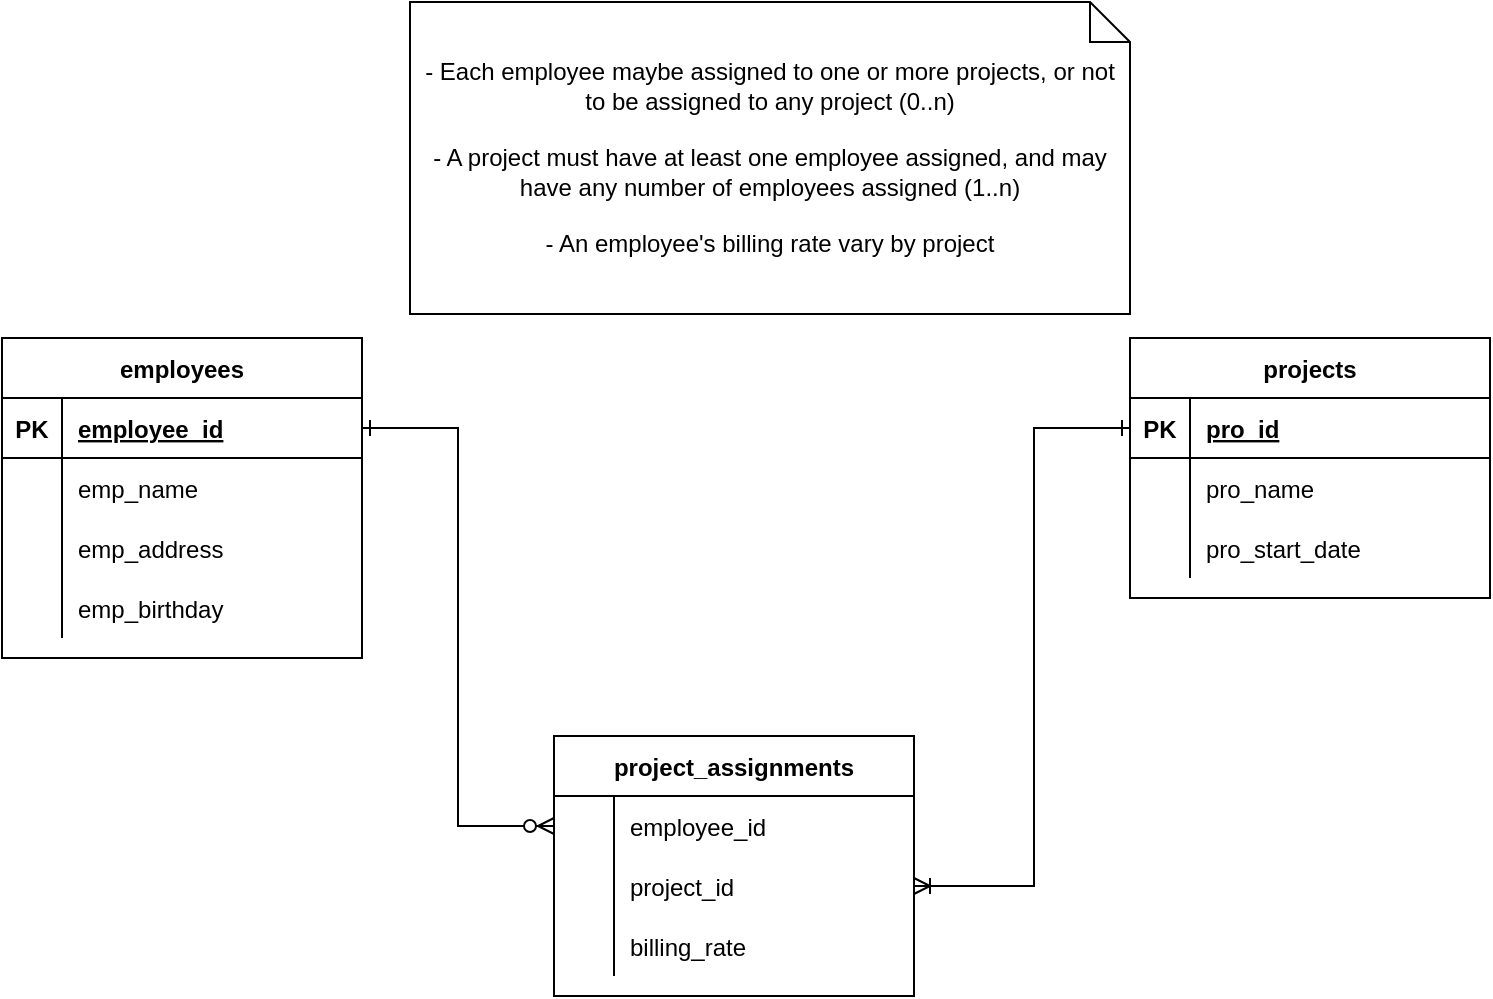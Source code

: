 <mxfile version="18.0.1" type="device" pages="6"><diagram id="lkXL4oQiqGiToZnR444P" name="BillingSystem"><mxGraphModel dx="1102" dy="1692" grid="1" gridSize="12" guides="1" tooltips="1" connect="1" arrows="1" fold="1" page="1" pageScale="1" pageWidth="1169" pageHeight="827" math="0" shadow="0"><root><mxCell id="0"/><mxCell id="1" parent="0"/><mxCell id="lIvcT16gDxCbpMXbpE0P-6" value="employees" style="shape=table;startSize=30;container=1;collapsible=1;childLayout=tableLayout;fixedRows=1;rowLines=0;fontStyle=1;align=center;resizeLast=1;" parent="1" vertex="1"><mxGeometry x="300" y="-612" width="180" height="160" as="geometry"/></mxCell><mxCell id="lIvcT16gDxCbpMXbpE0P-7" value="" style="shape=tableRow;horizontal=0;startSize=0;swimlaneHead=0;swimlaneBody=0;fillColor=none;collapsible=0;dropTarget=0;points=[[0,0.5],[1,0.5]];portConstraint=eastwest;top=0;left=0;right=0;bottom=1;" parent="lIvcT16gDxCbpMXbpE0P-6" vertex="1"><mxGeometry y="30" width="180" height="30" as="geometry"/></mxCell><mxCell id="lIvcT16gDxCbpMXbpE0P-8" value="PK" style="shape=partialRectangle;connectable=0;fillColor=none;top=0;left=0;bottom=0;right=0;fontStyle=1;overflow=hidden;" parent="lIvcT16gDxCbpMXbpE0P-7" vertex="1"><mxGeometry width="30" height="30" as="geometry"><mxRectangle width="30" height="30" as="alternateBounds"/></mxGeometry></mxCell><mxCell id="lIvcT16gDxCbpMXbpE0P-9" value="employee_id" style="shape=partialRectangle;connectable=0;fillColor=none;top=0;left=0;bottom=0;right=0;align=left;spacingLeft=6;fontStyle=5;overflow=hidden;" parent="lIvcT16gDxCbpMXbpE0P-7" vertex="1"><mxGeometry x="30" width="150" height="30" as="geometry"><mxRectangle width="150" height="30" as="alternateBounds"/></mxGeometry></mxCell><mxCell id="lIvcT16gDxCbpMXbpE0P-10" value="" style="shape=tableRow;horizontal=0;startSize=0;swimlaneHead=0;swimlaneBody=0;fillColor=none;collapsible=0;dropTarget=0;points=[[0,0.5],[1,0.5]];portConstraint=eastwest;top=0;left=0;right=0;bottom=0;" parent="lIvcT16gDxCbpMXbpE0P-6" vertex="1"><mxGeometry y="60" width="180" height="30" as="geometry"/></mxCell><mxCell id="lIvcT16gDxCbpMXbpE0P-11" value="" style="shape=partialRectangle;connectable=0;fillColor=none;top=0;left=0;bottom=0;right=0;editable=1;overflow=hidden;" parent="lIvcT16gDxCbpMXbpE0P-10" vertex="1"><mxGeometry width="30" height="30" as="geometry"><mxRectangle width="30" height="30" as="alternateBounds"/></mxGeometry></mxCell><mxCell id="lIvcT16gDxCbpMXbpE0P-12" value="emp_name" style="shape=partialRectangle;connectable=0;fillColor=none;top=0;left=0;bottom=0;right=0;align=left;spacingLeft=6;overflow=hidden;" parent="lIvcT16gDxCbpMXbpE0P-10" vertex="1"><mxGeometry x="30" width="150" height="30" as="geometry"><mxRectangle width="150" height="30" as="alternateBounds"/></mxGeometry></mxCell><mxCell id="lIvcT16gDxCbpMXbpE0P-13" value="" style="shape=tableRow;horizontal=0;startSize=0;swimlaneHead=0;swimlaneBody=0;fillColor=none;collapsible=0;dropTarget=0;points=[[0,0.5],[1,0.5]];portConstraint=eastwest;top=0;left=0;right=0;bottom=0;" parent="lIvcT16gDxCbpMXbpE0P-6" vertex="1"><mxGeometry y="90" width="180" height="30" as="geometry"/></mxCell><mxCell id="lIvcT16gDxCbpMXbpE0P-14" value="" style="shape=partialRectangle;connectable=0;fillColor=none;top=0;left=0;bottom=0;right=0;editable=1;overflow=hidden;" parent="lIvcT16gDxCbpMXbpE0P-13" vertex="1"><mxGeometry width="30" height="30" as="geometry"><mxRectangle width="30" height="30" as="alternateBounds"/></mxGeometry></mxCell><mxCell id="lIvcT16gDxCbpMXbpE0P-15" value="emp_address" style="shape=partialRectangle;connectable=0;fillColor=none;top=0;left=0;bottom=0;right=0;align=left;spacingLeft=6;overflow=hidden;" parent="lIvcT16gDxCbpMXbpE0P-13" vertex="1"><mxGeometry x="30" width="150" height="30" as="geometry"><mxRectangle width="150" height="30" as="alternateBounds"/></mxGeometry></mxCell><mxCell id="lIvcT16gDxCbpMXbpE0P-16" value="" style="shape=tableRow;horizontal=0;startSize=0;swimlaneHead=0;swimlaneBody=0;fillColor=none;collapsible=0;dropTarget=0;points=[[0,0.5],[1,0.5]];portConstraint=eastwest;top=0;left=0;right=0;bottom=0;" parent="lIvcT16gDxCbpMXbpE0P-6" vertex="1"><mxGeometry y="120" width="180" height="30" as="geometry"/></mxCell><mxCell id="lIvcT16gDxCbpMXbpE0P-17" value="" style="shape=partialRectangle;connectable=0;fillColor=none;top=0;left=0;bottom=0;right=0;editable=1;overflow=hidden;" parent="lIvcT16gDxCbpMXbpE0P-16" vertex="1"><mxGeometry width="30" height="30" as="geometry"><mxRectangle width="30" height="30" as="alternateBounds"/></mxGeometry></mxCell><mxCell id="lIvcT16gDxCbpMXbpE0P-18" value="emp_birthday" style="shape=partialRectangle;connectable=0;fillColor=none;top=0;left=0;bottom=0;right=0;align=left;spacingLeft=6;overflow=hidden;" parent="lIvcT16gDxCbpMXbpE0P-16" vertex="1"><mxGeometry x="30" width="150" height="30" as="geometry"><mxRectangle width="150" height="30" as="alternateBounds"/></mxGeometry></mxCell><mxCell id="lIvcT16gDxCbpMXbpE0P-19" value="projects" style="shape=table;startSize=30;container=1;collapsible=1;childLayout=tableLayout;fixedRows=1;rowLines=0;fontStyle=1;align=center;resizeLast=1;" parent="1" vertex="1"><mxGeometry x="864" y="-612" width="180" height="130" as="geometry"/></mxCell><mxCell id="lIvcT16gDxCbpMXbpE0P-20" value="" style="shape=tableRow;horizontal=0;startSize=0;swimlaneHead=0;swimlaneBody=0;fillColor=none;collapsible=0;dropTarget=0;points=[[0,0.5],[1,0.5]];portConstraint=eastwest;top=0;left=0;right=0;bottom=1;" parent="lIvcT16gDxCbpMXbpE0P-19" vertex="1"><mxGeometry y="30" width="180" height="30" as="geometry"/></mxCell><mxCell id="lIvcT16gDxCbpMXbpE0P-21" value="PK" style="shape=partialRectangle;connectable=0;fillColor=none;top=0;left=0;bottom=0;right=0;fontStyle=1;overflow=hidden;" parent="lIvcT16gDxCbpMXbpE0P-20" vertex="1"><mxGeometry width="30" height="30" as="geometry"><mxRectangle width="30" height="30" as="alternateBounds"/></mxGeometry></mxCell><mxCell id="lIvcT16gDxCbpMXbpE0P-22" value="pro_id" style="shape=partialRectangle;connectable=0;fillColor=none;top=0;left=0;bottom=0;right=0;align=left;spacingLeft=6;fontStyle=5;overflow=hidden;" parent="lIvcT16gDxCbpMXbpE0P-20" vertex="1"><mxGeometry x="30" width="150" height="30" as="geometry"><mxRectangle width="150" height="30" as="alternateBounds"/></mxGeometry></mxCell><mxCell id="lIvcT16gDxCbpMXbpE0P-23" value="" style="shape=tableRow;horizontal=0;startSize=0;swimlaneHead=0;swimlaneBody=0;fillColor=none;collapsible=0;dropTarget=0;points=[[0,0.5],[1,0.5]];portConstraint=eastwest;top=0;left=0;right=0;bottom=0;" parent="lIvcT16gDxCbpMXbpE0P-19" vertex="1"><mxGeometry y="60" width="180" height="30" as="geometry"/></mxCell><mxCell id="lIvcT16gDxCbpMXbpE0P-24" value="" style="shape=partialRectangle;connectable=0;fillColor=none;top=0;left=0;bottom=0;right=0;editable=1;overflow=hidden;" parent="lIvcT16gDxCbpMXbpE0P-23" vertex="1"><mxGeometry width="30" height="30" as="geometry"><mxRectangle width="30" height="30" as="alternateBounds"/></mxGeometry></mxCell><mxCell id="lIvcT16gDxCbpMXbpE0P-25" value="pro_name" style="shape=partialRectangle;connectable=0;fillColor=none;top=0;left=0;bottom=0;right=0;align=left;spacingLeft=6;overflow=hidden;" parent="lIvcT16gDxCbpMXbpE0P-23" vertex="1"><mxGeometry x="30" width="150" height="30" as="geometry"><mxRectangle width="150" height="30" as="alternateBounds"/></mxGeometry></mxCell><mxCell id="lIvcT16gDxCbpMXbpE0P-26" value="" style="shape=tableRow;horizontal=0;startSize=0;swimlaneHead=0;swimlaneBody=0;fillColor=none;collapsible=0;dropTarget=0;points=[[0,0.5],[1,0.5]];portConstraint=eastwest;top=0;left=0;right=0;bottom=0;" parent="lIvcT16gDxCbpMXbpE0P-19" vertex="1"><mxGeometry y="90" width="180" height="30" as="geometry"/></mxCell><mxCell id="lIvcT16gDxCbpMXbpE0P-27" value="" style="shape=partialRectangle;connectable=0;fillColor=none;top=0;left=0;bottom=0;right=0;editable=1;overflow=hidden;" parent="lIvcT16gDxCbpMXbpE0P-26" vertex="1"><mxGeometry width="30" height="30" as="geometry"><mxRectangle width="30" height="30" as="alternateBounds"/></mxGeometry></mxCell><mxCell id="lIvcT16gDxCbpMXbpE0P-28" value="pro_start_date" style="shape=partialRectangle;connectable=0;fillColor=none;top=0;left=0;bottom=0;right=0;align=left;spacingLeft=6;overflow=hidden;" parent="lIvcT16gDxCbpMXbpE0P-26" vertex="1"><mxGeometry x="30" width="150" height="30" as="geometry"><mxRectangle width="150" height="30" as="alternateBounds"/></mxGeometry></mxCell><mxCell id="lIvcT16gDxCbpMXbpE0P-42" value="project_assignments" style="shape=table;startSize=30;container=1;collapsible=1;childLayout=tableLayout;fixedRows=1;rowLines=0;fontStyle=1;align=center;resizeLast=1;" parent="1" vertex="1"><mxGeometry x="576" y="-413" width="180" height="130" as="geometry"/></mxCell><mxCell id="lIvcT16gDxCbpMXbpE0P-46" value="" style="shape=tableRow;horizontal=0;startSize=0;swimlaneHead=0;swimlaneBody=0;fillColor=none;collapsible=0;dropTarget=0;points=[[0,0.5],[1,0.5]];portConstraint=eastwest;top=0;left=0;right=0;bottom=0;" parent="lIvcT16gDxCbpMXbpE0P-42" vertex="1"><mxGeometry y="30" width="180" height="30" as="geometry"/></mxCell><mxCell id="lIvcT16gDxCbpMXbpE0P-47" value="" style="shape=partialRectangle;connectable=0;fillColor=none;top=0;left=0;bottom=0;right=0;editable=1;overflow=hidden;" parent="lIvcT16gDxCbpMXbpE0P-46" vertex="1"><mxGeometry width="30" height="30" as="geometry"><mxRectangle width="30" height="30" as="alternateBounds"/></mxGeometry></mxCell><mxCell id="lIvcT16gDxCbpMXbpE0P-48" value="employee_id" style="shape=partialRectangle;connectable=0;fillColor=none;top=0;left=0;bottom=0;right=0;align=left;spacingLeft=6;overflow=hidden;" parent="lIvcT16gDxCbpMXbpE0P-46" vertex="1"><mxGeometry x="30" width="150" height="30" as="geometry"><mxRectangle width="150" height="30" as="alternateBounds"/></mxGeometry></mxCell><mxCell id="lIvcT16gDxCbpMXbpE0P-49" value="" style="shape=tableRow;horizontal=0;startSize=0;swimlaneHead=0;swimlaneBody=0;fillColor=none;collapsible=0;dropTarget=0;points=[[0,0.5],[1,0.5]];portConstraint=eastwest;top=0;left=0;right=0;bottom=0;" parent="lIvcT16gDxCbpMXbpE0P-42" vertex="1"><mxGeometry y="60" width="180" height="30" as="geometry"/></mxCell><mxCell id="lIvcT16gDxCbpMXbpE0P-50" value="" style="shape=partialRectangle;connectable=0;fillColor=none;top=0;left=0;bottom=0;right=0;editable=1;overflow=hidden;" parent="lIvcT16gDxCbpMXbpE0P-49" vertex="1"><mxGeometry width="30" height="30" as="geometry"><mxRectangle width="30" height="30" as="alternateBounds"/></mxGeometry></mxCell><mxCell id="lIvcT16gDxCbpMXbpE0P-51" value="project_id" style="shape=partialRectangle;connectable=0;fillColor=none;top=0;left=0;bottom=0;right=0;align=left;spacingLeft=6;overflow=hidden;" parent="lIvcT16gDxCbpMXbpE0P-49" vertex="1"><mxGeometry x="30" width="150" height="30" as="geometry"><mxRectangle width="150" height="30" as="alternateBounds"/></mxGeometry></mxCell><mxCell id="lIvcT16gDxCbpMXbpE0P-52" style="shape=tableRow;horizontal=0;startSize=0;swimlaneHead=0;swimlaneBody=0;fillColor=none;collapsible=0;dropTarget=0;points=[[0,0.5],[1,0.5]];portConstraint=eastwest;top=0;left=0;right=0;bottom=0;" parent="lIvcT16gDxCbpMXbpE0P-42" vertex="1"><mxGeometry y="90" width="180" height="30" as="geometry"/></mxCell><mxCell id="lIvcT16gDxCbpMXbpE0P-53" style="shape=partialRectangle;connectable=0;fillColor=none;top=0;left=0;bottom=0;right=0;editable=1;overflow=hidden;" parent="lIvcT16gDxCbpMXbpE0P-52" vertex="1"><mxGeometry width="30" height="30" as="geometry"><mxRectangle width="30" height="30" as="alternateBounds"/></mxGeometry></mxCell><mxCell id="lIvcT16gDxCbpMXbpE0P-54" value="billing_rate" style="shape=partialRectangle;connectable=0;fillColor=none;top=0;left=0;bottom=0;right=0;align=left;spacingLeft=6;overflow=hidden;" parent="lIvcT16gDxCbpMXbpE0P-52" vertex="1"><mxGeometry x="30" width="150" height="30" as="geometry"><mxRectangle width="150" height="30" as="alternateBounds"/></mxGeometry></mxCell><mxCell id="lIvcT16gDxCbpMXbpE0P-55" value="" style="edgeStyle=orthogonalEdgeStyle;fontSize=12;html=1;endArrow=ERzeroToMany;startArrow=ERone;rounded=0;exitX=1;exitY=0.5;exitDx=0;exitDy=0;entryX=0;entryY=0.5;entryDx=0;entryDy=0;startFill=0;" parent="1" source="lIvcT16gDxCbpMXbpE0P-7" target="lIvcT16gDxCbpMXbpE0P-46" edge="1"><mxGeometry width="100" height="100" relative="1" as="geometry"><mxPoint x="516" y="-476" as="sourcePoint"/><mxPoint x="616" y="-576" as="targetPoint"/></mxGeometry></mxCell><mxCell id="lIvcT16gDxCbpMXbpE0P-56" value="" style="edgeStyle=orthogonalEdgeStyle;fontSize=12;html=1;endArrow=ERone;endFill=0;rounded=0;exitX=1;exitY=0.5;exitDx=0;exitDy=0;entryX=0;entryY=0.5;entryDx=0;entryDy=0;startArrow=ERoneToMany;startFill=0;" parent="1" source="lIvcT16gDxCbpMXbpE0P-49" target="lIvcT16gDxCbpMXbpE0P-20" edge="1"><mxGeometry width="100" height="100" relative="1" as="geometry"><mxPoint x="756" y="-476" as="sourcePoint"/><mxPoint x="840" y="-564" as="targetPoint"/><Array as="points"><mxPoint x="816" y="-338"/><mxPoint x="816" y="-567"/></Array></mxGeometry></mxCell><mxCell id="zZ56MMzCD5KfvwXtml8s-1" value="- Each employee maybe assigned to one or more projects, or not to be assigned to any project (0..n)&lt;br&gt;&lt;br&gt;- A project must have at least one employee assigned, and may have any number of employees assigned (1..n)&lt;br&gt;&lt;br&gt;- An employee's billing rate vary by project" style="shape=note;size=20;whiteSpace=wrap;html=1;" parent="1" vertex="1"><mxGeometry x="504" y="-780" width="360" height="156" as="geometry"/></mxCell></root></mxGraphModel></diagram><diagram id="jBQF1W-6lCe17JFE2OCu" name="Laboratory"><mxGraphModel dx="1102" dy="865" grid="1" gridSize="12" guides="1" tooltips="1" connect="1" arrows="1" fold="1" page="1" pageScale="1" pageWidth="1169" pageHeight="827" math="0" shadow="0"><root><mxCell id="0"/><mxCell id="1" parent="0"/><mxCell id="oBrNnA5IgzW6EPTOiuVH-1" value="Chemist" style="shape=table;startSize=30;container=1;collapsible=1;childLayout=tableLayout;fixedRows=1;rowLines=0;fontStyle=1;align=center;resizeLast=1;" parent="1" vertex="1"><mxGeometry x="144" y="228" width="180" height="130" as="geometry"/></mxCell><mxCell id="oBrNnA5IgzW6EPTOiuVH-2" value="" style="shape=tableRow;horizontal=0;startSize=0;swimlaneHead=0;swimlaneBody=0;fillColor=none;collapsible=0;dropTarget=0;points=[[0,0.5],[1,0.5]];portConstraint=eastwest;top=0;left=0;right=0;bottom=0;" parent="oBrNnA5IgzW6EPTOiuVH-1" vertex="1"><mxGeometry y="30" width="180" height="30" as="geometry"/></mxCell><mxCell id="oBrNnA5IgzW6EPTOiuVH-3" value="PK" style="shape=partialRectangle;connectable=0;fillColor=none;top=0;left=0;bottom=0;right=0;fontStyle=1;overflow=hidden;" parent="oBrNnA5IgzW6EPTOiuVH-2" vertex="1"><mxGeometry width="60" height="30" as="geometry"><mxRectangle width="60" height="30" as="alternateBounds"/></mxGeometry></mxCell><mxCell id="oBrNnA5IgzW6EPTOiuVH-4" value="che_id" style="shape=partialRectangle;connectable=0;fillColor=none;top=0;left=0;bottom=0;right=0;align=left;spacingLeft=6;fontStyle=5;overflow=hidden;" parent="oBrNnA5IgzW6EPTOiuVH-2" vertex="1"><mxGeometry x="60" width="120" height="30" as="geometry"><mxRectangle width="120" height="30" as="alternateBounds"/></mxGeometry></mxCell><mxCell id="oBrNnA5IgzW6EPTOiuVH-8" value="" style="shape=tableRow;horizontal=0;startSize=0;swimlaneHead=0;swimlaneBody=0;fillColor=none;collapsible=0;dropTarget=0;points=[[0,0.5],[1,0.5]];portConstraint=eastwest;top=0;left=0;right=0;bottom=0;" parent="oBrNnA5IgzW6EPTOiuVH-1" vertex="1"><mxGeometry y="60" width="180" height="30" as="geometry"/></mxCell><mxCell id="oBrNnA5IgzW6EPTOiuVH-9" value="" style="shape=partialRectangle;connectable=0;fillColor=none;top=0;left=0;bottom=0;right=0;editable=1;overflow=hidden;" parent="oBrNnA5IgzW6EPTOiuVH-8" vertex="1"><mxGeometry width="60" height="30" as="geometry"><mxRectangle width="60" height="30" as="alternateBounds"/></mxGeometry></mxCell><mxCell id="oBrNnA5IgzW6EPTOiuVH-10" value="che_name" style="shape=partialRectangle;connectable=0;fillColor=none;top=0;left=0;bottom=0;right=0;align=left;spacingLeft=6;overflow=hidden;" parent="oBrNnA5IgzW6EPTOiuVH-8" vertex="1"><mxGeometry x="60" width="120" height="30" as="geometry"><mxRectangle width="120" height="30" as="alternateBounds"/></mxGeometry></mxCell><mxCell id="oBrNnA5IgzW6EPTOiuVH-11" value="" style="shape=tableRow;horizontal=0;startSize=0;swimlaneHead=0;swimlaneBody=0;fillColor=none;collapsible=0;dropTarget=0;points=[[0,0.5],[1,0.5]];portConstraint=eastwest;top=0;left=0;right=0;bottom=0;" parent="oBrNnA5IgzW6EPTOiuVH-1" vertex="1"><mxGeometry y="90" width="180" height="30" as="geometry"/></mxCell><mxCell id="oBrNnA5IgzW6EPTOiuVH-12" value="" style="shape=partialRectangle;connectable=0;fillColor=none;top=0;left=0;bottom=0;right=0;editable=1;overflow=hidden;" parent="oBrNnA5IgzW6EPTOiuVH-11" vertex="1"><mxGeometry width="60" height="30" as="geometry"><mxRectangle width="60" height="30" as="alternateBounds"/></mxGeometry></mxCell><mxCell id="oBrNnA5IgzW6EPTOiuVH-13" value="che_phone" style="shape=partialRectangle;connectable=0;fillColor=none;top=0;left=0;bottom=0;right=0;align=left;spacingLeft=6;overflow=hidden;" parent="oBrNnA5IgzW6EPTOiuVH-11" vertex="1"><mxGeometry x="60" width="120" height="30" as="geometry"><mxRectangle width="120" height="30" as="alternateBounds"/></mxGeometry></mxCell><mxCell id="-NQdAv1gimJsB8Jly3QI-47" value="" style="edgeStyle=orthogonalEdgeStyle;fontSize=12;html=1;endArrow=ERone;endFill=0;startArrow=ERzeroToMany;rounded=0;exitX=0;exitY=0.5;exitDx=0;exitDy=0;startFill=0;entryX=0;entryY=0.5;entryDx=0;entryDy=0;" parent="1" edge="1"><mxGeometry width="100" height="100" relative="1" as="geometry"><mxPoint x="408" y="312.01" as="sourcePoint"/><mxPoint x="516" y="741" as="targetPoint"/><Array as="points"><mxPoint x="384" y="489"/><mxPoint x="384" y="741"/></Array></mxGeometry></mxCell><mxCell id="yrUwVdFFPvbiN_NtqYub-1" value="The organization wishes to record AssignDate&lt;br&gt;that is the date when a given equipment item was assigned to a particular chemist working on a aspecified project&lt;br&gt;&lt;br&gt;A chemist must be assigned to at least one project (1..n)&lt;br&gt;A given project need not be assigned a chemist (0..n)&lt;br&gt;&lt;br&gt;A chemist must be assigned to at least one equipment item (1..n)&lt;br&gt;A given project need not be assigned an equipment item (0..n)&lt;br&gt;A given equipment item need not be assigned (0..n)" style="shape=note;size=20;whiteSpace=wrap;html=1;" parent="1" vertex="1"><mxGeometry x="516" y="12" width="360" height="168" as="geometry"/></mxCell><mxCell id="y8e5kWy8B4fXFRv9NLGM-4" value="Project" style="shape=table;startSize=30;container=1;collapsible=1;childLayout=tableLayout;fixedRows=1;rowLines=0;fontStyle=1;align=center;resizeLast=1;" parent="1" vertex="1"><mxGeometry x="696" y="228" width="180" height="100" as="geometry"/></mxCell><mxCell id="y8e5kWy8B4fXFRv9NLGM-5" value="" style="shape=tableRow;horizontal=0;startSize=0;swimlaneHead=0;swimlaneBody=0;fillColor=none;collapsible=0;dropTarget=0;points=[[0,0.5],[1,0.5]];portConstraint=eastwest;top=0;left=0;right=0;bottom=0;" parent="y8e5kWy8B4fXFRv9NLGM-4" vertex="1"><mxGeometry y="30" width="180" height="30" as="geometry"/></mxCell><mxCell id="y8e5kWy8B4fXFRv9NLGM-6" value="PK" style="shape=partialRectangle;connectable=0;fillColor=none;top=0;left=0;bottom=0;right=0;fontStyle=1;overflow=hidden;" parent="y8e5kWy8B4fXFRv9NLGM-5" vertex="1"><mxGeometry width="60" height="30" as="geometry"><mxRectangle width="60" height="30" as="alternateBounds"/></mxGeometry></mxCell><mxCell id="y8e5kWy8B4fXFRv9NLGM-7" value="pro_id" style="shape=partialRectangle;connectable=0;fillColor=none;top=0;left=0;bottom=0;right=0;align=left;spacingLeft=6;fontStyle=5;overflow=hidden;" parent="y8e5kWy8B4fXFRv9NLGM-5" vertex="1"><mxGeometry x="60" width="120" height="30" as="geometry"><mxRectangle width="120" height="30" as="alternateBounds"/></mxGeometry></mxCell><mxCell id="y8e5kWy8B4fXFRv9NLGM-8" value="" style="shape=tableRow;horizontal=0;startSize=0;swimlaneHead=0;swimlaneBody=0;fillColor=none;collapsible=0;dropTarget=0;points=[[0,0.5],[1,0.5]];portConstraint=eastwest;top=0;left=0;right=0;bottom=0;" parent="y8e5kWy8B4fXFRv9NLGM-4" vertex="1"><mxGeometry y="60" width="180" height="30" as="geometry"/></mxCell><mxCell id="y8e5kWy8B4fXFRv9NLGM-9" value="" style="shape=partialRectangle;connectable=0;fillColor=none;top=0;left=0;bottom=0;right=0;editable=1;overflow=hidden;" parent="y8e5kWy8B4fXFRv9NLGM-8" vertex="1"><mxGeometry width="60" height="30" as="geometry"><mxRectangle width="60" height="30" as="alternateBounds"/></mxGeometry></mxCell><mxCell id="y8e5kWy8B4fXFRv9NLGM-10" value="pro_start_date" style="shape=partialRectangle;connectable=0;fillColor=none;top=0;left=0;bottom=0;right=0;align=left;spacingLeft=6;overflow=hidden;" parent="y8e5kWy8B4fXFRv9NLGM-8" vertex="1"><mxGeometry x="60" width="120" height="30" as="geometry"><mxRectangle width="120" height="30" as="alternateBounds"/></mxGeometry></mxCell><mxCell id="y8e5kWy8B4fXFRv9NLGM-14" value="Equipment" style="shape=table;startSize=30;container=1;collapsible=1;childLayout=tableLayout;fixedRows=1;rowLines=0;fontStyle=1;align=center;resizeLast=1;" parent="1" vertex="1"><mxGeometry x="696" y="398" width="180" height="100" as="geometry"/></mxCell><mxCell id="y8e5kWy8B4fXFRv9NLGM-15" value="" style="shape=tableRow;horizontal=0;startSize=0;swimlaneHead=0;swimlaneBody=0;fillColor=none;collapsible=0;dropTarget=0;points=[[0,0.5],[1,0.5]];portConstraint=eastwest;top=0;left=0;right=0;bottom=0;" parent="y8e5kWy8B4fXFRv9NLGM-14" vertex="1"><mxGeometry y="30" width="180" height="30" as="geometry"/></mxCell><mxCell id="y8e5kWy8B4fXFRv9NLGM-16" value="PK" style="shape=partialRectangle;connectable=0;fillColor=none;top=0;left=0;bottom=0;right=0;fontStyle=1;overflow=hidden;" parent="y8e5kWy8B4fXFRv9NLGM-15" vertex="1"><mxGeometry width="60" height="30" as="geometry"><mxRectangle width="60" height="30" as="alternateBounds"/></mxGeometry></mxCell><mxCell id="y8e5kWy8B4fXFRv9NLGM-17" value="equip_serial_no" style="shape=partialRectangle;connectable=0;fillColor=none;top=0;left=0;bottom=0;right=0;align=left;spacingLeft=6;fontStyle=5;overflow=hidden;" parent="y8e5kWy8B4fXFRv9NLGM-15" vertex="1"><mxGeometry x="60" width="120" height="30" as="geometry"><mxRectangle width="120" height="30" as="alternateBounds"/></mxGeometry></mxCell><mxCell id="y8e5kWy8B4fXFRv9NLGM-18" value="" style="shape=tableRow;horizontal=0;startSize=0;swimlaneHead=0;swimlaneBody=0;fillColor=none;collapsible=0;dropTarget=0;points=[[0,0.5],[1,0.5]];portConstraint=eastwest;top=0;left=0;right=0;bottom=0;" parent="y8e5kWy8B4fXFRv9NLGM-14" vertex="1"><mxGeometry y="60" width="180" height="30" as="geometry"/></mxCell><mxCell id="y8e5kWy8B4fXFRv9NLGM-19" value="" style="shape=partialRectangle;connectable=0;fillColor=none;top=0;left=0;bottom=0;right=0;editable=1;overflow=hidden;" parent="y8e5kWy8B4fXFRv9NLGM-18" vertex="1"><mxGeometry width="60" height="30" as="geometry"><mxRectangle width="60" height="30" as="alternateBounds"/></mxGeometry></mxCell><mxCell id="y8e5kWy8B4fXFRv9NLGM-20" value="equip_cost" style="shape=partialRectangle;connectable=0;fillColor=none;top=0;left=0;bottom=0;right=0;align=left;spacingLeft=6;overflow=hidden;" parent="y8e5kWy8B4fXFRv9NLGM-18" vertex="1"><mxGeometry x="60" width="120" height="30" as="geometry"><mxRectangle width="120" height="30" as="alternateBounds"/></mxGeometry></mxCell><mxCell id="y8e5kWy8B4fXFRv9NLGM-24" value="AssignmentDate" style="shape=table;startSize=30;container=1;collapsible=1;childLayout=tableLayout;fixedRows=1;rowLines=0;fontStyle=1;align=center;resizeLast=1;" parent="1" vertex="1"><mxGeometry x="420" y="348" width="180" height="150" as="geometry"/></mxCell><mxCell id="y8e5kWy8B4fXFRv9NLGM-28" value="" style="shape=tableRow;horizontal=0;startSize=0;swimlaneHead=0;swimlaneBody=0;fillColor=none;collapsible=0;dropTarget=0;points=[[0,0.5],[1,0.5]];portConstraint=eastwest;top=0;left=0;right=0;bottom=0;" parent="y8e5kWy8B4fXFRv9NLGM-24" vertex="1"><mxGeometry y="30" width="180" height="30" as="geometry"/></mxCell><mxCell id="y8e5kWy8B4fXFRv9NLGM-29" value="" style="shape=partialRectangle;connectable=0;fillColor=none;top=0;left=0;bottom=0;right=0;editable=1;overflow=hidden;" parent="y8e5kWy8B4fXFRv9NLGM-28" vertex="1"><mxGeometry width="60" height="30" as="geometry"><mxRectangle width="60" height="30" as="alternateBounds"/></mxGeometry></mxCell><mxCell id="y8e5kWy8B4fXFRv9NLGM-30" value="assigned_date" style="shape=partialRectangle;connectable=0;fillColor=none;top=0;left=0;bottom=0;right=0;align=left;spacingLeft=6;overflow=hidden;" parent="y8e5kWy8B4fXFRv9NLGM-28" vertex="1"><mxGeometry x="60" width="120" height="30" as="geometry"><mxRectangle width="120" height="30" as="alternateBounds"/></mxGeometry></mxCell><mxCell id="y8e5kWy8B4fXFRv9NLGM-48" style="shape=tableRow;horizontal=0;startSize=0;swimlaneHead=0;swimlaneBody=0;fillColor=none;collapsible=0;dropTarget=0;points=[[0,0.5],[1,0.5]];portConstraint=eastwest;top=0;left=0;right=0;bottom=0;" parent="y8e5kWy8B4fXFRv9NLGM-24" vertex="1"><mxGeometry y="60" width="180" height="30" as="geometry"/></mxCell><mxCell id="y8e5kWy8B4fXFRv9NLGM-49" style="shape=partialRectangle;connectable=0;fillColor=none;top=0;left=0;bottom=0;right=0;editable=1;overflow=hidden;" parent="y8e5kWy8B4fXFRv9NLGM-48" vertex="1"><mxGeometry width="60" height="30" as="geometry"><mxRectangle width="60" height="30" as="alternateBounds"/></mxGeometry></mxCell><mxCell id="y8e5kWy8B4fXFRv9NLGM-50" value="che_id" style="shape=partialRectangle;connectable=0;fillColor=none;top=0;left=0;bottom=0;right=0;align=left;spacingLeft=6;overflow=hidden;" parent="y8e5kWy8B4fXFRv9NLGM-48" vertex="1"><mxGeometry x="60" width="120" height="30" as="geometry"><mxRectangle width="120" height="30" as="alternateBounds"/></mxGeometry></mxCell><mxCell id="y8e5kWy8B4fXFRv9NLGM-45" style="shape=tableRow;horizontal=0;startSize=0;swimlaneHead=0;swimlaneBody=0;fillColor=none;collapsible=0;dropTarget=0;points=[[0,0.5],[1,0.5]];portConstraint=eastwest;top=0;left=0;right=0;bottom=0;" parent="y8e5kWy8B4fXFRv9NLGM-24" vertex="1"><mxGeometry y="90" width="180" height="30" as="geometry"/></mxCell><mxCell id="y8e5kWy8B4fXFRv9NLGM-46" style="shape=partialRectangle;connectable=0;fillColor=none;top=0;left=0;bottom=0;right=0;editable=1;overflow=hidden;" parent="y8e5kWy8B4fXFRv9NLGM-45" vertex="1"><mxGeometry width="60" height="30" as="geometry"><mxRectangle width="60" height="30" as="alternateBounds"/></mxGeometry></mxCell><mxCell id="y8e5kWy8B4fXFRv9NLGM-47" value="pro_id" style="shape=partialRectangle;connectable=0;fillColor=none;top=0;left=0;bottom=0;right=0;align=left;spacingLeft=6;overflow=hidden;" parent="y8e5kWy8B4fXFRv9NLGM-45" vertex="1"><mxGeometry x="60" width="120" height="30" as="geometry"><mxRectangle width="120" height="30" as="alternateBounds"/></mxGeometry></mxCell><mxCell id="y8e5kWy8B4fXFRv9NLGM-42" style="shape=tableRow;horizontal=0;startSize=0;swimlaneHead=0;swimlaneBody=0;fillColor=none;collapsible=0;dropTarget=0;points=[[0,0.5],[1,0.5]];portConstraint=eastwest;top=0;left=0;right=0;bottom=0;" parent="y8e5kWy8B4fXFRv9NLGM-24" vertex="1"><mxGeometry y="120" width="180" height="30" as="geometry"/></mxCell><mxCell id="y8e5kWy8B4fXFRv9NLGM-43" style="shape=partialRectangle;connectable=0;fillColor=none;top=0;left=0;bottom=0;right=0;editable=1;overflow=hidden;" parent="y8e5kWy8B4fXFRv9NLGM-42" vertex="1"><mxGeometry width="60" height="30" as="geometry"><mxRectangle width="60" height="30" as="alternateBounds"/></mxGeometry></mxCell><mxCell id="y8e5kWy8B4fXFRv9NLGM-44" value="equip_serial_no" style="shape=partialRectangle;connectable=0;fillColor=none;top=0;left=0;bottom=0;right=0;align=left;spacingLeft=6;overflow=hidden;" parent="y8e5kWy8B4fXFRv9NLGM-42" vertex="1"><mxGeometry x="60" width="120" height="30" as="geometry"><mxRectangle width="120" height="30" as="alternateBounds"/></mxGeometry></mxCell><mxCell id="y8e5kWy8B4fXFRv9NLGM-39" value="" style="edgeStyle=orthogonalEdgeStyle;fontSize=12;html=1;endArrow=ERoneToMany;endFill=0;rounded=0;startArrow=ERone;startFill=0;" parent="1" edge="1"><mxGeometry width="100" height="100" relative="1" as="geometry"><mxPoint x="324" y="276" as="sourcePoint"/><mxPoint x="420" y="423" as="targetPoint"/><Array as="points"><mxPoint x="324" y="276"/><mxPoint x="372" y="276"/><mxPoint x="372" y="423"/><mxPoint x="420" y="423"/></Array></mxGeometry></mxCell><mxCell id="y8e5kWy8B4fXFRv9NLGM-51" value="" style="edgeStyle=orthogonalEdgeStyle;fontSize=12;html=1;endArrow=ERzeroToMany;endFill=0;rounded=0;startArrow=ERone;startFill=0;entryX=1;entryY=0.5;entryDx=0;entryDy=0;" parent="1" target="y8e5kWy8B4fXFRv9NLGM-45" edge="1"><mxGeometry width="100" height="100" relative="1" as="geometry"><mxPoint x="696" y="276" as="sourcePoint"/><mxPoint x="660" y="437" as="targetPoint"/><Array as="points"><mxPoint x="648" y="276"/><mxPoint x="648" y="453"/></Array></mxGeometry></mxCell><mxCell id="y8e5kWy8B4fXFRv9NLGM-52" value="" style="edgeStyle=orthogonalEdgeStyle;fontSize=12;html=1;endArrow=ERone;endFill=0;rounded=0;startArrow=ERzeroToMany;startFill=0;entryX=0;entryY=0.5;entryDx=0;entryDy=0;" parent="1" target="y8e5kWy8B4fXFRv9NLGM-15" edge="1"><mxGeometry width="100" height="100" relative="1" as="geometry"><mxPoint x="600" y="480" as="sourcePoint"/><mxPoint x="684" y="444" as="targetPoint"/><Array as="points"><mxPoint x="660" y="480"/><mxPoint x="660" y="444"/><mxPoint x="696" y="444"/></Array></mxGeometry></mxCell></root></mxGraphModel></diagram><diagram id="sKwk-BOVtMjuD31llCuO" name="Hospital"><mxGraphModel dx="858" dy="822" grid="1" gridSize="12" guides="1" tooltips="1" connect="1" arrows="1" fold="1" page="1" pageScale="1" pageWidth="1169" pageHeight="827" math="0" shadow="0"><root><mxCell id="0"/><mxCell id="1" parent="0"/><mxCell id="bkpuU9plRRJyN-6CNhGF-14" style="edgeStyle=orthogonalEdgeStyle;rounded=0;orthogonalLoop=1;jettySize=auto;html=1;exitX=1;exitY=0.25;exitDx=0;exitDy=0;entryX=0;entryY=0.25;entryDx=0;entryDy=0;startArrow=ERone;startFill=0;endArrow=ERzeroToMany;endFill=0;" edge="1" parent="1" source="ePmnIciBI79WmzupILZC-1" target="ePmnIciBI79WmzupILZC-14"><mxGeometry relative="1" as="geometry"/></mxCell><mxCell id="ePmnIciBI79WmzupILZC-1" value="Physician" style="shape=table;startSize=30;container=1;collapsible=1;childLayout=tableLayout;fixedRows=1;rowLines=0;fontStyle=1;align=center;resizeLast=1;" parent="1" vertex="1"><mxGeometry x="252" y="276" width="180" height="100" as="geometry"/></mxCell><mxCell id="ePmnIciBI79WmzupILZC-2" value="" style="shape=tableRow;horizontal=0;startSize=0;swimlaneHead=0;swimlaneBody=0;fillColor=none;collapsible=0;dropTarget=0;points=[[0,0.5],[1,0.5]];portConstraint=eastwest;top=0;left=0;right=0;bottom=1;" parent="ePmnIciBI79WmzupILZC-1" vertex="1"><mxGeometry y="30" width="180" height="30" as="geometry"/></mxCell><mxCell id="ePmnIciBI79WmzupILZC-3" value="PK" style="shape=partialRectangle;connectable=0;fillColor=none;top=0;left=0;bottom=0;right=0;fontStyle=1;overflow=hidden;" parent="ePmnIciBI79WmzupILZC-2" vertex="1"><mxGeometry width="30" height="30" as="geometry"><mxRectangle width="30" height="30" as="alternateBounds"/></mxGeometry></mxCell><mxCell id="ePmnIciBI79WmzupILZC-4" value="phy_id" style="shape=partialRectangle;connectable=0;fillColor=none;top=0;left=0;bottom=0;right=0;align=left;spacingLeft=6;fontStyle=5;overflow=hidden;" parent="ePmnIciBI79WmzupILZC-2" vertex="1"><mxGeometry x="30" width="150" height="30" as="geometry"><mxRectangle width="150" height="30" as="alternateBounds"/></mxGeometry></mxCell><mxCell id="ePmnIciBI79WmzupILZC-5" value="" style="shape=tableRow;horizontal=0;startSize=0;swimlaneHead=0;swimlaneBody=0;fillColor=none;collapsible=0;dropTarget=0;points=[[0,0.5],[1,0.5]];portConstraint=eastwest;top=0;left=0;right=0;bottom=0;" parent="ePmnIciBI79WmzupILZC-1" vertex="1"><mxGeometry y="60" width="180" height="30" as="geometry"/></mxCell><mxCell id="ePmnIciBI79WmzupILZC-6" value="" style="shape=partialRectangle;connectable=0;fillColor=none;top=0;left=0;bottom=0;right=0;editable=1;overflow=hidden;" parent="ePmnIciBI79WmzupILZC-5" vertex="1"><mxGeometry width="30" height="30" as="geometry"><mxRectangle width="30" height="30" as="alternateBounds"/></mxGeometry></mxCell><mxCell id="ePmnIciBI79WmzupILZC-7" value="phy_specialty" style="shape=partialRectangle;connectable=0;fillColor=none;top=0;left=0;bottom=0;right=0;align=left;spacingLeft=6;overflow=hidden;" parent="ePmnIciBI79WmzupILZC-5" vertex="1"><mxGeometry x="30" width="150" height="30" as="geometry"><mxRectangle width="150" height="30" as="alternateBounds"/></mxGeometry></mxCell><mxCell id="ePmnIciBI79WmzupILZC-14" value="Patient" style="shape=table;startSize=30;container=1;collapsible=1;childLayout=tableLayout;fixedRows=1;rowLines=0;fontStyle=1;align=center;resizeLast=1;" parent="1" vertex="1"><mxGeometry x="780" y="276" width="180" height="100" as="geometry"/></mxCell><mxCell id="ePmnIciBI79WmzupILZC-15" value="" style="shape=tableRow;horizontal=0;startSize=0;swimlaneHead=0;swimlaneBody=0;fillColor=none;collapsible=0;dropTarget=0;points=[[0,0.5],[1,0.5]];portConstraint=eastwest;top=0;left=0;right=0;bottom=1;" parent="ePmnIciBI79WmzupILZC-14" vertex="1"><mxGeometry y="30" width="180" height="30" as="geometry"/></mxCell><mxCell id="ePmnIciBI79WmzupILZC-16" value="PK" style="shape=partialRectangle;connectable=0;fillColor=none;top=0;left=0;bottom=0;right=0;fontStyle=1;overflow=hidden;" parent="ePmnIciBI79WmzupILZC-15" vertex="1"><mxGeometry width="30" height="30" as="geometry"><mxRectangle width="30" height="30" as="alternateBounds"/></mxGeometry></mxCell><mxCell id="ePmnIciBI79WmzupILZC-17" value="pat_id" style="shape=partialRectangle;connectable=0;fillColor=none;top=0;left=0;bottom=0;right=0;align=left;spacingLeft=6;fontStyle=5;overflow=hidden;" parent="ePmnIciBI79WmzupILZC-15" vertex="1"><mxGeometry x="30" width="150" height="30" as="geometry"><mxRectangle width="150" height="30" as="alternateBounds"/></mxGeometry></mxCell><mxCell id="ePmnIciBI79WmzupILZC-18" value="" style="shape=tableRow;horizontal=0;startSize=0;swimlaneHead=0;swimlaneBody=0;fillColor=none;collapsible=0;dropTarget=0;points=[[0,0.5],[1,0.5]];portConstraint=eastwest;top=0;left=0;right=0;bottom=0;" parent="ePmnIciBI79WmzupILZC-14" vertex="1"><mxGeometry y="60" width="180" height="30" as="geometry"/></mxCell><mxCell id="ePmnIciBI79WmzupILZC-19" value="" style="shape=partialRectangle;connectable=0;fillColor=none;top=0;left=0;bottom=0;right=0;editable=1;overflow=hidden;" parent="ePmnIciBI79WmzupILZC-18" vertex="1"><mxGeometry width="30" height="30" as="geometry"><mxRectangle width="30" height="30" as="alternateBounds"/></mxGeometry></mxCell><mxCell id="ePmnIciBI79WmzupILZC-20" value="pat_name" style="shape=partialRectangle;connectable=0;fillColor=none;top=0;left=0;bottom=0;right=0;align=left;spacingLeft=6;overflow=hidden;" parent="ePmnIciBI79WmzupILZC-18" vertex="1"><mxGeometry x="30" width="150" height="30" as="geometry"><mxRectangle width="150" height="30" as="alternateBounds"/></mxGeometry></mxCell><mxCell id="lyL26kBPWt79NdVODNlK-1" value="Patient who is admitted must have exactly one admitting physician (1..1)&lt;br&gt;A physician may optionally admit any number of patients (0..n)&lt;br&gt;&lt;br&gt;Once admitted&lt;br&gt;A given patient must be treated by at least one physician. (1..n)&lt;br&gt;A physician may treat any number of patients (0..n)&lt;br&gt;&lt;br&gt;The hospital wish to record the details of the treatment (TreatmentDetail)" style="shape=note;size=20;whiteSpace=wrap;html=1;" vertex="1" parent="1"><mxGeometry x="360" y="24" width="492" height="192" as="geometry"/></mxCell><mxCell id="bkpuU9plRRJyN-6CNhGF-1" value="TreatmentDetail" style="shape=table;startSize=30;container=1;collapsible=1;childLayout=tableLayout;fixedRows=1;rowLines=0;fontStyle=1;align=center;resizeLast=1;" vertex="1" parent="1"><mxGeometry x="516" y="414" width="180" height="130" as="geometry"/></mxCell><mxCell id="bkpuU9plRRJyN-6CNhGF-5" value="" style="shape=tableRow;horizontal=0;startSize=0;swimlaneHead=0;swimlaneBody=0;fillColor=none;collapsible=0;dropTarget=0;points=[[0,0.5],[1,0.5]];portConstraint=eastwest;top=0;left=0;right=0;bottom=0;" vertex="1" parent="bkpuU9plRRJyN-6CNhGF-1"><mxGeometry y="30" width="180" height="30" as="geometry"/></mxCell><mxCell id="bkpuU9plRRJyN-6CNhGF-6" value="" style="shape=partialRectangle;connectable=0;fillColor=none;top=0;left=0;bottom=0;right=0;editable=1;overflow=hidden;" vertex="1" parent="bkpuU9plRRJyN-6CNhGF-5"><mxGeometry width="30" height="30" as="geometry"><mxRectangle width="30" height="30" as="alternateBounds"/></mxGeometry></mxCell><mxCell id="bkpuU9plRRJyN-6CNhGF-7" value="date" style="shape=partialRectangle;connectable=0;fillColor=none;top=0;left=0;bottom=0;right=0;align=left;spacingLeft=6;overflow=hidden;" vertex="1" parent="bkpuU9plRRJyN-6CNhGF-5"><mxGeometry x="30" width="150" height="30" as="geometry"><mxRectangle width="150" height="30" as="alternateBounds"/></mxGeometry></mxCell><mxCell id="bkpuU9plRRJyN-6CNhGF-8" style="shape=tableRow;horizontal=0;startSize=0;swimlaneHead=0;swimlaneBody=0;fillColor=none;collapsible=0;dropTarget=0;points=[[0,0.5],[1,0.5]];portConstraint=eastwest;top=0;left=0;right=0;bottom=0;" vertex="1" parent="bkpuU9plRRJyN-6CNhGF-1"><mxGeometry y="60" width="180" height="30" as="geometry"/></mxCell><mxCell id="bkpuU9plRRJyN-6CNhGF-9" style="shape=partialRectangle;connectable=0;fillColor=none;top=0;left=0;bottom=0;right=0;editable=1;overflow=hidden;" vertex="1" parent="bkpuU9plRRJyN-6CNhGF-8"><mxGeometry width="30" height="30" as="geometry"><mxRectangle width="30" height="30" as="alternateBounds"/></mxGeometry></mxCell><mxCell id="bkpuU9plRRJyN-6CNhGF-10" value="time" style="shape=partialRectangle;connectable=0;fillColor=none;top=0;left=0;bottom=0;right=0;align=left;spacingLeft=6;overflow=hidden;" vertex="1" parent="bkpuU9plRRJyN-6CNhGF-8"><mxGeometry x="30" width="150" height="30" as="geometry"><mxRectangle width="150" height="30" as="alternateBounds"/></mxGeometry></mxCell><mxCell id="bkpuU9plRRJyN-6CNhGF-11" style="shape=tableRow;horizontal=0;startSize=0;swimlaneHead=0;swimlaneBody=0;fillColor=none;collapsible=0;dropTarget=0;points=[[0,0.5],[1,0.5]];portConstraint=eastwest;top=0;left=0;right=0;bottom=0;" vertex="1" parent="bkpuU9plRRJyN-6CNhGF-1"><mxGeometry y="90" width="180" height="30" as="geometry"/></mxCell><mxCell id="bkpuU9plRRJyN-6CNhGF-12" style="shape=partialRectangle;connectable=0;fillColor=none;top=0;left=0;bottom=0;right=0;editable=1;overflow=hidden;" vertex="1" parent="bkpuU9plRRJyN-6CNhGF-11"><mxGeometry width="30" height="30" as="geometry"><mxRectangle width="30" height="30" as="alternateBounds"/></mxGeometry></mxCell><mxCell id="bkpuU9plRRJyN-6CNhGF-13" value="result" style="shape=partialRectangle;connectable=0;fillColor=none;top=0;left=0;bottom=0;right=0;align=left;spacingLeft=6;overflow=hidden;" vertex="1" parent="bkpuU9plRRJyN-6CNhGF-11"><mxGeometry x="30" width="150" height="30" as="geometry"><mxRectangle width="150" height="30" as="alternateBounds"/></mxGeometry></mxCell><mxCell id="bkpuU9plRRJyN-6CNhGF-15" value="admit" style="rounded=1;arcSize=10;whiteSpace=wrap;html=1;align=center;" vertex="1" parent="1"><mxGeometry x="570" y="276" width="72" height="16" as="geometry"/></mxCell><mxCell id="bkpuU9plRRJyN-6CNhGF-16" style="edgeStyle=orthogonalEdgeStyle;rounded=0;orthogonalLoop=1;jettySize=auto;html=1;exitX=1;exitY=0.5;exitDx=0;exitDy=0;entryX=0;entryY=0.5;entryDx=0;entryDy=0;startArrow=ERone;startFill=0;endArrow=ERzeroToMany;endFill=0;" edge="1" parent="1" source="ePmnIciBI79WmzupILZC-5" target="bkpuU9plRRJyN-6CNhGF-8"><mxGeometry relative="1" as="geometry"/></mxCell><mxCell id="bkpuU9plRRJyN-6CNhGF-17" style="edgeStyle=orthogonalEdgeStyle;rounded=0;orthogonalLoop=1;jettySize=auto;html=1;exitX=1;exitY=0.5;exitDx=0;exitDy=0;entryX=0;entryY=0.5;entryDx=0;entryDy=0;startArrow=ERoneToMany;startFill=0;endArrow=ERone;endFill=0;" edge="1" parent="1" source="bkpuU9plRRJyN-6CNhGF-8" target="ePmnIciBI79WmzupILZC-18"><mxGeometry relative="1" as="geometry"/></mxCell></root></mxGraphModel></diagram><diagram id="FGlWay5TBoBX_YXpUbcm" name="LibrarySystem"><mxGraphModel dx="1331" dy="1495" grid="1" gridSize="12" guides="1" tooltips="1" connect="1" arrows="1" fold="1" page="1" pageScale="1" pageWidth="1169" pageHeight="827" math="0" shadow="0"><root><mxCell id="0"/><mxCell id="1" parent="0"/><mxCell id="QnEZ5MXY2q_URmIdGBJ8-1" value="title" style="shape=table;startSize=30;container=1;collapsible=1;childLayout=tableLayout;fixedRows=1;rowLines=0;fontStyle=1;align=center;resizeLast=1;" parent="1" vertex="1"><mxGeometry x="360" y="329" width="156" height="190" as="geometry"/></mxCell><mxCell id="QnEZ5MXY2q_URmIdGBJ8-2" value="" style="shape=tableRow;horizontal=0;startSize=0;swimlaneHead=0;swimlaneBody=0;fillColor=none;collapsible=0;dropTarget=0;points=[[0,0.5],[1,0.5]];portConstraint=eastwest;top=0;left=0;right=0;bottom=1;" parent="QnEZ5MXY2q_URmIdGBJ8-1" vertex="1"><mxGeometry y="30" width="156" height="30" as="geometry"/></mxCell><mxCell id="QnEZ5MXY2q_URmIdGBJ8-3" value="PK" style="shape=partialRectangle;connectable=0;fillColor=none;top=0;left=0;bottom=0;right=0;fontStyle=1;overflow=hidden;" parent="QnEZ5MXY2q_URmIdGBJ8-2" vertex="1"><mxGeometry width="30" height="30" as="geometry"><mxRectangle width="30" height="30" as="alternateBounds"/></mxGeometry></mxCell><mxCell id="QnEZ5MXY2q_URmIdGBJ8-4" value="tit_code" style="shape=partialRectangle;connectable=0;fillColor=none;top=0;left=0;bottom=0;right=0;align=left;spacingLeft=6;fontStyle=5;overflow=hidden;" parent="QnEZ5MXY2q_URmIdGBJ8-2" vertex="1"><mxGeometry x="30" width="126" height="30" as="geometry"><mxRectangle width="126" height="30" as="alternateBounds"/></mxGeometry></mxCell><mxCell id="QnEZ5MXY2q_URmIdGBJ8-5" value="" style="shape=tableRow;horizontal=0;startSize=0;swimlaneHead=0;swimlaneBody=0;fillColor=none;collapsible=0;dropTarget=0;points=[[0,0.5],[1,0.5]];portConstraint=eastwest;top=0;left=0;right=0;bottom=0;" parent="QnEZ5MXY2q_URmIdGBJ8-1" vertex="1"><mxGeometry y="60" width="156" height="30" as="geometry"/></mxCell><mxCell id="QnEZ5MXY2q_URmIdGBJ8-6" value="" style="shape=partialRectangle;connectable=0;fillColor=none;top=0;left=0;bottom=0;right=0;editable=1;overflow=hidden;" parent="QnEZ5MXY2q_URmIdGBJ8-5" vertex="1"><mxGeometry width="30" height="30" as="geometry"><mxRectangle width="30" height="30" as="alternateBounds"/></mxGeometry></mxCell><mxCell id="QnEZ5MXY2q_URmIdGBJ8-7" value="tit_name" style="shape=partialRectangle;connectable=0;fillColor=none;top=0;left=0;bottom=0;right=0;align=left;spacingLeft=6;overflow=hidden;" parent="QnEZ5MXY2q_URmIdGBJ8-5" vertex="1"><mxGeometry x="30" width="126" height="30" as="geometry"><mxRectangle width="126" height="30" as="alternateBounds"/></mxGeometry></mxCell><mxCell id="QnEZ5MXY2q_URmIdGBJ8-49" style="shape=tableRow;horizontal=0;startSize=0;swimlaneHead=0;swimlaneBody=0;fillColor=none;collapsible=0;dropTarget=0;points=[[0,0.5],[1,0.5]];portConstraint=eastwest;top=0;left=0;right=0;bottom=0;" parent="QnEZ5MXY2q_URmIdGBJ8-1" vertex="1"><mxGeometry y="90" width="156" height="30" as="geometry"/></mxCell><mxCell id="QnEZ5MXY2q_URmIdGBJ8-50" style="shape=partialRectangle;connectable=0;fillColor=none;top=0;left=0;bottom=0;right=0;editable=1;overflow=hidden;" parent="QnEZ5MXY2q_URmIdGBJ8-49" vertex="1"><mxGeometry width="30" height="30" as="geometry"><mxRectangle width="30" height="30" as="alternateBounds"/></mxGeometry></mxCell><mxCell id="QnEZ5MXY2q_URmIdGBJ8-51" value="tit_published_date" style="shape=partialRectangle;connectable=0;fillColor=none;top=0;left=0;bottom=0;right=0;align=left;spacingLeft=6;overflow=hidden;" parent="QnEZ5MXY2q_URmIdGBJ8-49" vertex="1"><mxGeometry x="30" width="126" height="30" as="geometry"><mxRectangle width="126" height="30" as="alternateBounds"/></mxGeometry></mxCell><mxCell id="QnEZ5MXY2q_URmIdGBJ8-55" style="shape=tableRow;horizontal=0;startSize=0;swimlaneHead=0;swimlaneBody=0;fillColor=none;collapsible=0;dropTarget=0;points=[[0,0.5],[1,0.5]];portConstraint=eastwest;top=0;left=0;right=0;bottom=0;" parent="QnEZ5MXY2q_URmIdGBJ8-1" vertex="1"><mxGeometry y="120" width="156" height="30" as="geometry"/></mxCell><mxCell id="QnEZ5MXY2q_URmIdGBJ8-56" style="shape=partialRectangle;connectable=0;fillColor=none;top=0;left=0;bottom=0;right=0;editable=1;overflow=hidden;" parent="QnEZ5MXY2q_URmIdGBJ8-55" vertex="1"><mxGeometry width="30" height="30" as="geometry"><mxRectangle width="30" height="30" as="alternateBounds"/></mxGeometry></mxCell><mxCell id="QnEZ5MXY2q_URmIdGBJ8-57" value="tit_page_amount" style="shape=partialRectangle;connectable=0;fillColor=none;top=0;left=0;bottom=0;right=0;align=left;spacingLeft=6;overflow=hidden;" parent="QnEZ5MXY2q_URmIdGBJ8-55" vertex="1"><mxGeometry x="30" width="126" height="30" as="geometry"><mxRectangle width="126" height="30" as="alternateBounds"/></mxGeometry></mxCell><mxCell id="fedrCotYIynL1VFeHlDX-4" style="shape=tableRow;horizontal=0;startSize=0;swimlaneHead=0;swimlaneBody=0;fillColor=none;collapsible=0;dropTarget=0;points=[[0,0.5],[1,0.5]];portConstraint=eastwest;top=0;left=0;right=0;bottom=0;" vertex="1" parent="QnEZ5MXY2q_URmIdGBJ8-1"><mxGeometry y="150" width="156" height="30" as="geometry"/></mxCell><mxCell id="fedrCotYIynL1VFeHlDX-5" style="shape=partialRectangle;connectable=0;fillColor=none;top=0;left=0;bottom=0;right=0;editable=1;overflow=hidden;" vertex="1" parent="fedrCotYIynL1VFeHlDX-4"><mxGeometry width="30" height="30" as="geometry"><mxRectangle width="30" height="30" as="alternateBounds"/></mxGeometry></mxCell><mxCell id="fedrCotYIynL1VFeHlDX-6" value="tit_author" style="shape=partialRectangle;connectable=0;fillColor=none;top=0;left=0;bottom=0;right=0;align=left;spacingLeft=6;overflow=hidden;" vertex="1" parent="fedrCotYIynL1VFeHlDX-4"><mxGeometry x="30" width="126" height="30" as="geometry"><mxRectangle width="126" height="30" as="alternateBounds"/></mxGeometry></mxCell><mxCell id="QnEZ5MXY2q_URmIdGBJ8-14" value="author" style="shape=table;startSize=30;container=1;collapsible=1;childLayout=tableLayout;fixedRows=1;rowLines=0;fontStyle=1;align=center;resizeLast=1;" parent="1" vertex="1"><mxGeometry x="120" y="60" width="132" height="130" as="geometry"/></mxCell><mxCell id="QnEZ5MXY2q_URmIdGBJ8-15" value="" style="shape=tableRow;horizontal=0;startSize=0;swimlaneHead=0;swimlaneBody=0;fillColor=none;collapsible=0;dropTarget=0;points=[[0,0.5],[1,0.5]];portConstraint=eastwest;top=0;left=0;right=0;bottom=1;" parent="QnEZ5MXY2q_URmIdGBJ8-14" vertex="1"><mxGeometry y="30" width="132" height="30" as="geometry"/></mxCell><mxCell id="QnEZ5MXY2q_URmIdGBJ8-16" value="PK" style="shape=partialRectangle;connectable=0;fillColor=none;top=0;left=0;bottom=0;right=0;fontStyle=1;overflow=hidden;" parent="QnEZ5MXY2q_URmIdGBJ8-15" vertex="1"><mxGeometry width="30" height="30" as="geometry"><mxRectangle width="30" height="30" as="alternateBounds"/></mxGeometry></mxCell><mxCell id="QnEZ5MXY2q_URmIdGBJ8-17" value="aut_code" style="shape=partialRectangle;connectable=0;fillColor=none;top=0;left=0;bottom=0;right=0;align=left;spacingLeft=6;fontStyle=5;overflow=hidden;" parent="QnEZ5MXY2q_URmIdGBJ8-15" vertex="1"><mxGeometry x="30" width="102" height="30" as="geometry"><mxRectangle width="102" height="30" as="alternateBounds"/></mxGeometry></mxCell><mxCell id="QnEZ5MXY2q_URmIdGBJ8-18" value="" style="shape=tableRow;horizontal=0;startSize=0;swimlaneHead=0;swimlaneBody=0;fillColor=none;collapsible=0;dropTarget=0;points=[[0,0.5],[1,0.5]];portConstraint=eastwest;top=0;left=0;right=0;bottom=0;" parent="QnEZ5MXY2q_URmIdGBJ8-14" vertex="1"><mxGeometry y="60" width="132" height="30" as="geometry"/></mxCell><mxCell id="QnEZ5MXY2q_URmIdGBJ8-19" value="" style="shape=partialRectangle;connectable=0;fillColor=none;top=0;left=0;bottom=0;right=0;editable=1;overflow=hidden;" parent="QnEZ5MXY2q_URmIdGBJ8-18" vertex="1"><mxGeometry width="30" height="30" as="geometry"><mxRectangle width="30" height="30" as="alternateBounds"/></mxGeometry></mxCell><mxCell id="QnEZ5MXY2q_URmIdGBJ8-20" value="aut_name" style="shape=partialRectangle;connectable=0;fillColor=none;top=0;left=0;bottom=0;right=0;align=left;spacingLeft=6;overflow=hidden;" parent="QnEZ5MXY2q_URmIdGBJ8-18" vertex="1"><mxGeometry x="30" width="102" height="30" as="geometry"><mxRectangle width="102" height="30" as="alternateBounds"/></mxGeometry></mxCell><mxCell id="QnEZ5MXY2q_URmIdGBJ8-58" style="shape=tableRow;horizontal=0;startSize=0;swimlaneHead=0;swimlaneBody=0;fillColor=none;collapsible=0;dropTarget=0;points=[[0,0.5],[1,0.5]];portConstraint=eastwest;top=0;left=0;right=0;bottom=0;" parent="QnEZ5MXY2q_URmIdGBJ8-14" vertex="1"><mxGeometry y="90" width="132" height="30" as="geometry"/></mxCell><mxCell id="QnEZ5MXY2q_URmIdGBJ8-59" style="shape=partialRectangle;connectable=0;fillColor=none;top=0;left=0;bottom=0;right=0;editable=1;overflow=hidden;" parent="QnEZ5MXY2q_URmIdGBJ8-58" vertex="1"><mxGeometry width="30" height="30" as="geometry"><mxRectangle width="30" height="30" as="alternateBounds"/></mxGeometry></mxCell><mxCell id="QnEZ5MXY2q_URmIdGBJ8-60" value="aut_address" style="shape=partialRectangle;connectable=0;fillColor=none;top=0;left=0;bottom=0;right=0;align=left;spacingLeft=6;overflow=hidden;" parent="QnEZ5MXY2q_URmIdGBJ8-58" vertex="1"><mxGeometry x="30" width="102" height="30" as="geometry"><mxRectangle width="102" height="30" as="alternateBounds"/></mxGeometry></mxCell><mxCell id="QnEZ5MXY2q_URmIdGBJ8-21" value="publishing_house" style="shape=table;startSize=30;container=1;collapsible=1;childLayout=tableLayout;fixedRows=1;rowLines=0;fontStyle=1;align=center;resizeLast=1;" parent="1" vertex="1"><mxGeometry x="60" y="329" width="180" height="125" as="geometry"/></mxCell><mxCell id="QnEZ5MXY2q_URmIdGBJ8-22" value="" style="shape=tableRow;horizontal=0;startSize=0;swimlaneHead=0;swimlaneBody=0;fillColor=none;collapsible=0;dropTarget=0;points=[[0,0.5],[1,0.5]];portConstraint=eastwest;top=0;left=0;right=0;bottom=1;" parent="QnEZ5MXY2q_URmIdGBJ8-21" vertex="1"><mxGeometry y="30" width="180" height="30" as="geometry"/></mxCell><mxCell id="QnEZ5MXY2q_URmIdGBJ8-23" value="PK" style="shape=partialRectangle;connectable=0;fillColor=none;top=0;left=0;bottom=0;right=0;fontStyle=1;overflow=hidden;" parent="QnEZ5MXY2q_URmIdGBJ8-22" vertex="1"><mxGeometry width="30" height="30" as="geometry"><mxRectangle width="30" height="30" as="alternateBounds"/></mxGeometry></mxCell><mxCell id="QnEZ5MXY2q_URmIdGBJ8-24" value="pub_house_id" style="shape=partialRectangle;connectable=0;fillColor=none;top=0;left=0;bottom=0;right=0;align=left;spacingLeft=6;fontStyle=5;overflow=hidden;" parent="QnEZ5MXY2q_URmIdGBJ8-22" vertex="1"><mxGeometry x="30" width="150" height="30" as="geometry"><mxRectangle width="150" height="30" as="alternateBounds"/></mxGeometry></mxCell><mxCell id="QnEZ5MXY2q_URmIdGBJ8-25" value="" style="shape=tableRow;horizontal=0;startSize=0;swimlaneHead=0;swimlaneBody=0;fillColor=none;collapsible=0;dropTarget=0;points=[[0,0.5],[1,0.5]];portConstraint=eastwest;top=0;left=0;right=0;bottom=0;" parent="QnEZ5MXY2q_URmIdGBJ8-21" vertex="1"><mxGeometry y="60" width="180" height="31" as="geometry"/></mxCell><mxCell id="QnEZ5MXY2q_URmIdGBJ8-26" value="" style="shape=partialRectangle;connectable=0;fillColor=none;top=0;left=0;bottom=0;right=0;editable=1;overflow=hidden;" parent="QnEZ5MXY2q_URmIdGBJ8-25" vertex="1"><mxGeometry width="30" height="31" as="geometry"><mxRectangle width="30" height="31" as="alternateBounds"/></mxGeometry></mxCell><mxCell id="QnEZ5MXY2q_URmIdGBJ8-27" value="pub_name" style="shape=partialRectangle;connectable=0;fillColor=none;top=0;left=0;bottom=0;right=0;align=left;spacingLeft=6;overflow=hidden;" parent="QnEZ5MXY2q_URmIdGBJ8-25" vertex="1"><mxGeometry x="30" width="150" height="31" as="geometry"><mxRectangle width="150" height="31" as="alternateBounds"/></mxGeometry></mxCell><mxCell id="QnEZ5MXY2q_URmIdGBJ8-64" style="shape=tableRow;horizontal=0;startSize=0;swimlaneHead=0;swimlaneBody=0;fillColor=none;collapsible=0;dropTarget=0;points=[[0,0.5],[1,0.5]];portConstraint=eastwest;top=0;left=0;right=0;bottom=0;" parent="QnEZ5MXY2q_URmIdGBJ8-21" vertex="1"><mxGeometry y="91" width="180" height="24" as="geometry"/></mxCell><mxCell id="QnEZ5MXY2q_URmIdGBJ8-65" style="shape=partialRectangle;connectable=0;fillColor=none;top=0;left=0;bottom=0;right=0;editable=1;overflow=hidden;" parent="QnEZ5MXY2q_URmIdGBJ8-64" vertex="1"><mxGeometry width="30" height="24" as="geometry"><mxRectangle width="30" height="24" as="alternateBounds"/></mxGeometry></mxCell><mxCell id="QnEZ5MXY2q_URmIdGBJ8-66" value="pub_telephone_number" style="shape=partialRectangle;connectable=0;fillColor=none;top=0;left=0;bottom=0;right=0;align=left;spacingLeft=6;overflow=hidden;" parent="QnEZ5MXY2q_URmIdGBJ8-64" vertex="1"><mxGeometry x="30" width="150" height="24" as="geometry"><mxRectangle width="150" height="24" as="alternateBounds"/></mxGeometry></mxCell><mxCell id="QnEZ5MXY2q_URmIdGBJ8-28" value="student" style="shape=table;startSize=26;container=1;collapsible=1;childLayout=tableLayout;fixedRows=1;rowLines=0;fontStyle=1;align=center;resizeLast=1;" parent="1" vertex="1"><mxGeometry x="936" y="568" width="120" height="130" as="geometry"/></mxCell><mxCell id="QnEZ5MXY2q_URmIdGBJ8-29" value="" style="shape=tableRow;horizontal=0;startSize=0;swimlaneHead=0;swimlaneBody=0;fillColor=none;collapsible=0;dropTarget=0;points=[[0,0.5],[1,0.5]];portConstraint=eastwest;top=0;left=0;right=0;bottom=1;" parent="QnEZ5MXY2q_URmIdGBJ8-28" vertex="1"><mxGeometry y="26" width="120" height="30" as="geometry"/></mxCell><mxCell id="QnEZ5MXY2q_URmIdGBJ8-30" value="PK" style="shape=partialRectangle;connectable=0;fillColor=none;top=0;left=0;bottom=0;right=0;fontStyle=1;overflow=hidden;" parent="QnEZ5MXY2q_URmIdGBJ8-29" vertex="1"><mxGeometry width="30" height="30" as="geometry"><mxRectangle width="30" height="30" as="alternateBounds"/></mxGeometry></mxCell><mxCell id="QnEZ5MXY2q_URmIdGBJ8-31" value="stu_id" style="shape=partialRectangle;connectable=0;fillColor=none;top=0;left=0;bottom=0;right=0;align=left;spacingLeft=6;fontStyle=5;overflow=hidden;" parent="QnEZ5MXY2q_URmIdGBJ8-29" vertex="1"><mxGeometry x="30" width="90" height="30" as="geometry"><mxRectangle width="90" height="30" as="alternateBounds"/></mxGeometry></mxCell><mxCell id="QnEZ5MXY2q_URmIdGBJ8-32" value="" style="shape=tableRow;horizontal=0;startSize=0;swimlaneHead=0;swimlaneBody=0;fillColor=none;collapsible=0;dropTarget=0;points=[[0,0.5],[1,0.5]];portConstraint=eastwest;top=0;left=0;right=0;bottom=0;" parent="QnEZ5MXY2q_URmIdGBJ8-28" vertex="1"><mxGeometry y="56" width="120" height="30" as="geometry"/></mxCell><mxCell id="QnEZ5MXY2q_URmIdGBJ8-33" value="" style="shape=partialRectangle;connectable=0;fillColor=none;top=0;left=0;bottom=0;right=0;editable=1;overflow=hidden;" parent="QnEZ5MXY2q_URmIdGBJ8-32" vertex="1"><mxGeometry width="30" height="30" as="geometry"><mxRectangle width="30" height="30" as="alternateBounds"/></mxGeometry></mxCell><mxCell id="QnEZ5MXY2q_URmIdGBJ8-34" value="stu_name" style="shape=partialRectangle;connectable=0;fillColor=none;top=0;left=0;bottom=0;right=0;align=left;spacingLeft=6;overflow=hidden;" parent="QnEZ5MXY2q_URmIdGBJ8-32" vertex="1"><mxGeometry x="30" width="90" height="30" as="geometry"><mxRectangle width="90" height="30" as="alternateBounds"/></mxGeometry></mxCell><mxCell id="QnEZ5MXY2q_URmIdGBJ8-80" style="shape=tableRow;horizontal=0;startSize=0;swimlaneHead=0;swimlaneBody=0;fillColor=none;collapsible=0;dropTarget=0;points=[[0,0.5],[1,0.5]];portConstraint=eastwest;top=0;left=0;right=0;bottom=0;" parent="QnEZ5MXY2q_URmIdGBJ8-28" vertex="1"><mxGeometry y="86" width="120" height="30" as="geometry"/></mxCell><mxCell id="QnEZ5MXY2q_URmIdGBJ8-81" style="shape=partialRectangle;connectable=0;fillColor=none;top=0;left=0;bottom=0;right=0;editable=1;overflow=hidden;" parent="QnEZ5MXY2q_URmIdGBJ8-80" vertex="1"><mxGeometry width="30" height="30" as="geometry"><mxRectangle width="30" height="30" as="alternateBounds"/></mxGeometry></mxCell><mxCell id="QnEZ5MXY2q_URmIdGBJ8-82" value="stu_dob" style="shape=partialRectangle;connectable=0;fillColor=none;top=0;left=0;bottom=0;right=0;align=left;spacingLeft=6;overflow=hidden;" parent="QnEZ5MXY2q_URmIdGBJ8-80" vertex="1"><mxGeometry x="30" width="90" height="30" as="geometry"><mxRectangle width="90" height="30" as="alternateBounds"/></mxGeometry></mxCell><mxCell id="QnEZ5MXY2q_URmIdGBJ8-35" value="librarian" style="shape=table;startSize=30;container=1;collapsible=1;childLayout=tableLayout;fixedRows=1;rowLines=0;fontStyle=1;align=center;resizeLast=1;" parent="1" vertex="1"><mxGeometry x="408" y="564" width="132" height="160" as="geometry"/></mxCell><mxCell id="QnEZ5MXY2q_URmIdGBJ8-36" value="" style="shape=tableRow;horizontal=0;startSize=0;swimlaneHead=0;swimlaneBody=0;fillColor=none;collapsible=0;dropTarget=0;points=[[0,0.5],[1,0.5]];portConstraint=eastwest;top=0;left=0;right=0;bottom=1;" parent="QnEZ5MXY2q_URmIdGBJ8-35" vertex="1"><mxGeometry y="30" width="132" height="30" as="geometry"/></mxCell><mxCell id="QnEZ5MXY2q_URmIdGBJ8-37" value="PK" style="shape=partialRectangle;connectable=0;fillColor=none;top=0;left=0;bottom=0;right=0;fontStyle=1;overflow=hidden;" parent="QnEZ5MXY2q_URmIdGBJ8-36" vertex="1"><mxGeometry width="30" height="30" as="geometry"><mxRectangle width="30" height="30" as="alternateBounds"/></mxGeometry></mxCell><mxCell id="QnEZ5MXY2q_URmIdGBJ8-38" value="lib_id" style="shape=partialRectangle;connectable=0;fillColor=none;top=0;left=0;bottom=0;right=0;align=left;spacingLeft=6;fontStyle=5;overflow=hidden;" parent="QnEZ5MXY2q_URmIdGBJ8-36" vertex="1"><mxGeometry x="30" width="102" height="30" as="geometry"><mxRectangle width="102" height="30" as="alternateBounds"/></mxGeometry></mxCell><mxCell id="QnEZ5MXY2q_URmIdGBJ8-39" value="" style="shape=tableRow;horizontal=0;startSize=0;swimlaneHead=0;swimlaneBody=0;fillColor=none;collapsible=0;dropTarget=0;points=[[0,0.5],[1,0.5]];portConstraint=eastwest;top=0;left=0;right=0;bottom=0;" parent="QnEZ5MXY2q_URmIdGBJ8-35" vertex="1"><mxGeometry y="60" width="132" height="30" as="geometry"/></mxCell><mxCell id="QnEZ5MXY2q_URmIdGBJ8-40" value="" style="shape=partialRectangle;connectable=0;fillColor=none;top=0;left=0;bottom=0;right=0;editable=1;overflow=hidden;" parent="QnEZ5MXY2q_URmIdGBJ8-39" vertex="1"><mxGeometry width="30" height="30" as="geometry"><mxRectangle width="30" height="30" as="alternateBounds"/></mxGeometry></mxCell><mxCell id="QnEZ5MXY2q_URmIdGBJ8-41" value="lib_name" style="shape=partialRectangle;connectable=0;fillColor=none;top=0;left=0;bottom=0;right=0;align=left;spacingLeft=6;overflow=hidden;" parent="QnEZ5MXY2q_URmIdGBJ8-39" vertex="1"><mxGeometry x="30" width="102" height="30" as="geometry"><mxRectangle width="102" height="30" as="alternateBounds"/></mxGeometry></mxCell><mxCell id="QnEZ5MXY2q_URmIdGBJ8-89" style="shape=tableRow;horizontal=0;startSize=0;swimlaneHead=0;swimlaneBody=0;fillColor=none;collapsible=0;dropTarget=0;points=[[0,0.5],[1,0.5]];portConstraint=eastwest;top=0;left=0;right=0;bottom=0;" parent="QnEZ5MXY2q_URmIdGBJ8-35" vertex="1"><mxGeometry y="90" width="132" height="30" as="geometry"/></mxCell><mxCell id="QnEZ5MXY2q_URmIdGBJ8-90" style="shape=partialRectangle;connectable=0;fillColor=none;top=0;left=0;bottom=0;right=0;editable=1;overflow=hidden;" parent="QnEZ5MXY2q_URmIdGBJ8-89" vertex="1"><mxGeometry width="30" height="30" as="geometry"><mxRectangle width="30" height="30" as="alternateBounds"/></mxGeometry></mxCell><mxCell id="QnEZ5MXY2q_URmIdGBJ8-91" value="lib_hired_date" style="shape=partialRectangle;connectable=0;fillColor=none;top=0;left=0;bottom=0;right=0;align=left;spacingLeft=6;overflow=hidden;" parent="QnEZ5MXY2q_URmIdGBJ8-89" vertex="1"><mxGeometry x="30" width="102" height="30" as="geometry"><mxRectangle width="102" height="30" as="alternateBounds"/></mxGeometry></mxCell><mxCell id="QnEZ5MXY2q_URmIdGBJ8-92" style="shape=tableRow;horizontal=0;startSize=0;swimlaneHead=0;swimlaneBody=0;fillColor=none;collapsible=0;dropTarget=0;points=[[0,0.5],[1,0.5]];portConstraint=eastwest;top=0;left=0;right=0;bottom=0;" parent="QnEZ5MXY2q_URmIdGBJ8-35" vertex="1"><mxGeometry y="120" width="132" height="30" as="geometry"/></mxCell><mxCell id="QnEZ5MXY2q_URmIdGBJ8-93" style="shape=partialRectangle;connectable=0;fillColor=none;top=0;left=0;bottom=0;right=0;editable=1;overflow=hidden;" parent="QnEZ5MXY2q_URmIdGBJ8-92" vertex="1"><mxGeometry width="30" height="30" as="geometry"><mxRectangle width="30" height="30" as="alternateBounds"/></mxGeometry></mxCell><mxCell id="QnEZ5MXY2q_URmIdGBJ8-94" value="lib_salary" style="shape=partialRectangle;connectable=0;fillColor=none;top=0;left=0;bottom=0;right=0;align=left;spacingLeft=6;overflow=hidden;" parent="QnEZ5MXY2q_URmIdGBJ8-92" vertex="1"><mxGeometry x="30" width="102" height="30" as="geometry"><mxRectangle width="102" height="30" as="alternateBounds"/></mxGeometry></mxCell><mxCell id="fedrCotYIynL1VFeHlDX-28" style="edgeStyle=orthogonalEdgeStyle;rounded=0;orthogonalLoop=1;jettySize=auto;html=1;startArrow=ERone;startFill=0;endArrow=ERoneToMany;endFill=0;entryX=0.5;entryY=1;entryDx=0;entryDy=0;" edge="1" parent="1" source="QnEZ5MXY2q_URmIdGBJ8-42" target="QnEZ5MXY2q_URmIdGBJ8-67"><mxGeometry relative="1" as="geometry"><mxPoint x="552" y="540" as="sourcePoint"/><mxPoint x="672" y="432" as="targetPoint"/><Array as="points"><mxPoint x="660" y="492"/><mxPoint x="660" y="492"/></Array></mxGeometry></mxCell><mxCell id="QnEZ5MXY2q_URmIdGBJ8-42" value="borrowing_note" style="shape=table;startSize=30;container=1;collapsible=1;childLayout=tableLayout;fixedRows=1;rowLines=0;fontStyle=1;align=center;resizeLast=1;" parent="1" vertex="1"><mxGeometry x="624" y="564" width="228" height="160" as="geometry"/></mxCell><mxCell id="QnEZ5MXY2q_URmIdGBJ8-43" value="" style="shape=tableRow;horizontal=0;startSize=0;swimlaneHead=0;swimlaneBody=0;fillColor=none;collapsible=0;dropTarget=0;points=[[0,0.5],[1,0.5]];portConstraint=eastwest;top=0;left=0;right=0;bottom=1;" parent="QnEZ5MXY2q_URmIdGBJ8-42" vertex="1"><mxGeometry y="30" width="228" height="30" as="geometry"/></mxCell><mxCell id="QnEZ5MXY2q_URmIdGBJ8-44" value="PK" style="shape=partialRectangle;connectable=0;fillColor=none;top=0;left=0;bottom=0;right=0;fontStyle=1;overflow=hidden;" parent="QnEZ5MXY2q_URmIdGBJ8-43" vertex="1"><mxGeometry width="30" height="30" as="geometry"><mxRectangle width="30" height="30" as="alternateBounds"/></mxGeometry></mxCell><mxCell id="QnEZ5MXY2q_URmIdGBJ8-45" value="note_number" style="shape=partialRectangle;connectable=0;fillColor=none;top=0;left=0;bottom=0;right=0;align=left;spacingLeft=6;fontStyle=5;overflow=hidden;" parent="QnEZ5MXY2q_URmIdGBJ8-43" vertex="1"><mxGeometry x="30" width="198" height="30" as="geometry"><mxRectangle width="198" height="30" as="alternateBounds"/></mxGeometry></mxCell><mxCell id="QnEZ5MXY2q_URmIdGBJ8-46" value="" style="shape=tableRow;horizontal=0;startSize=0;swimlaneHead=0;swimlaneBody=0;fillColor=none;collapsible=0;dropTarget=0;points=[[0,0.5],[1,0.5]];portConstraint=eastwest;top=0;left=0;right=0;bottom=0;" parent="QnEZ5MXY2q_URmIdGBJ8-42" vertex="1"><mxGeometry y="60" width="228" height="30" as="geometry"/></mxCell><mxCell id="QnEZ5MXY2q_URmIdGBJ8-47" value="" style="shape=partialRectangle;connectable=0;fillColor=none;top=0;left=0;bottom=0;right=0;editable=1;overflow=hidden;" parent="QnEZ5MXY2q_URmIdGBJ8-46" vertex="1"><mxGeometry width="30" height="30" as="geometry"><mxRectangle width="30" height="30" as="alternateBounds"/></mxGeometry></mxCell><mxCell id="QnEZ5MXY2q_URmIdGBJ8-48" value="note_student_id" style="shape=partialRectangle;connectable=0;fillColor=none;top=0;left=0;bottom=0;right=0;align=left;spacingLeft=6;overflow=hidden;" parent="QnEZ5MXY2q_URmIdGBJ8-46" vertex="1"><mxGeometry x="30" width="198" height="30" as="geometry"><mxRectangle width="198" height="30" as="alternateBounds"/></mxGeometry></mxCell><mxCell id="QnEZ5MXY2q_URmIdGBJ8-83" style="shape=tableRow;horizontal=0;startSize=0;swimlaneHead=0;swimlaneBody=0;fillColor=none;collapsible=0;dropTarget=0;points=[[0,0.5],[1,0.5]];portConstraint=eastwest;top=0;left=0;right=0;bottom=0;" parent="QnEZ5MXY2q_URmIdGBJ8-42" vertex="1"><mxGeometry y="90" width="228" height="30" as="geometry"/></mxCell><mxCell id="QnEZ5MXY2q_URmIdGBJ8-84" style="shape=partialRectangle;connectable=0;fillColor=none;top=0;left=0;bottom=0;right=0;editable=1;overflow=hidden;" parent="QnEZ5MXY2q_URmIdGBJ8-83" vertex="1"><mxGeometry width="30" height="30" as="geometry"><mxRectangle width="30" height="30" as="alternateBounds"/></mxGeometry></mxCell><mxCell id="QnEZ5MXY2q_URmIdGBJ8-85" value="note_student_name" style="shape=partialRectangle;connectable=0;fillColor=none;top=0;left=0;bottom=0;right=0;align=left;spacingLeft=6;overflow=hidden;" parent="QnEZ5MXY2q_URmIdGBJ8-83" vertex="1"><mxGeometry x="30" width="198" height="30" as="geometry"><mxRectangle width="198" height="30" as="alternateBounds"/></mxGeometry></mxCell><mxCell id="QnEZ5MXY2q_URmIdGBJ8-86" style="shape=tableRow;horizontal=0;startSize=0;swimlaneHead=0;swimlaneBody=0;fillColor=none;collapsible=0;dropTarget=0;points=[[0,0.5],[1,0.5]];portConstraint=eastwest;top=0;left=0;right=0;bottom=0;" parent="QnEZ5MXY2q_URmIdGBJ8-42" vertex="1"><mxGeometry y="120" width="228" height="30" as="geometry"/></mxCell><mxCell id="QnEZ5MXY2q_URmIdGBJ8-87" style="shape=partialRectangle;connectable=0;fillColor=none;top=0;left=0;bottom=0;right=0;editable=1;overflow=hidden;" parent="QnEZ5MXY2q_URmIdGBJ8-86" vertex="1"><mxGeometry width="30" height="30" as="geometry"><mxRectangle width="30" height="30" as="alternateBounds"/></mxGeometry></mxCell><mxCell id="QnEZ5MXY2q_URmIdGBJ8-88" value="note_code_of_book_borrowed" style="shape=partialRectangle;connectable=0;fillColor=none;top=0;left=0;bottom=0;right=0;align=left;spacingLeft=6;overflow=hidden;" parent="QnEZ5MXY2q_URmIdGBJ8-86" vertex="1"><mxGeometry x="30" width="198" height="30" as="geometry"><mxRectangle width="198" height="30" as="alternateBounds"/></mxGeometry></mxCell><mxCell id="QnEZ5MXY2q_URmIdGBJ8-67" value="book" style="shape=table;startSize=30;container=1;collapsible=1;childLayout=tableLayout;fixedRows=1;rowLines=0;fontStyle=1;align=center;resizeLast=1;" parent="1" vertex="1"><mxGeometry x="600" y="324" width="120" height="100" as="geometry"/></mxCell><mxCell id="QnEZ5MXY2q_URmIdGBJ8-68" value="" style="shape=tableRow;horizontal=0;startSize=0;swimlaneHead=0;swimlaneBody=0;fillColor=none;collapsible=0;dropTarget=0;points=[[0,0.5],[1,0.5]];portConstraint=eastwest;top=0;left=0;right=0;bottom=1;" parent="QnEZ5MXY2q_URmIdGBJ8-67" vertex="1"><mxGeometry y="30" width="120" height="30" as="geometry"/></mxCell><mxCell id="QnEZ5MXY2q_URmIdGBJ8-69" value="PK" style="shape=partialRectangle;connectable=0;fillColor=none;top=0;left=0;bottom=0;right=0;fontStyle=1;overflow=hidden;" parent="QnEZ5MXY2q_URmIdGBJ8-68" vertex="1"><mxGeometry width="30" height="30" as="geometry"><mxRectangle width="30" height="30" as="alternateBounds"/></mxGeometry></mxCell><mxCell id="QnEZ5MXY2q_URmIdGBJ8-70" value="book_code" style="shape=partialRectangle;connectable=0;fillColor=none;top=0;left=0;bottom=0;right=0;align=left;spacingLeft=6;fontStyle=5;overflow=hidden;" parent="QnEZ5MXY2q_URmIdGBJ8-68" vertex="1"><mxGeometry x="30" width="90" height="30" as="geometry"><mxRectangle width="90" height="30" as="alternateBounds"/></mxGeometry></mxCell><mxCell id="QnEZ5MXY2q_URmIdGBJ8-77" style="shape=tableRow;horizontal=0;startSize=0;swimlaneHead=0;swimlaneBody=0;fillColor=none;collapsible=0;dropTarget=0;points=[[0,0.5],[1,0.5]];portConstraint=eastwest;top=0;left=0;right=0;bottom=0;" parent="QnEZ5MXY2q_URmIdGBJ8-67" vertex="1"><mxGeometry y="60" width="120" height="30" as="geometry"/></mxCell><mxCell id="QnEZ5MXY2q_URmIdGBJ8-78" style="shape=partialRectangle;connectable=0;fillColor=none;top=0;left=0;bottom=0;right=0;editable=1;overflow=hidden;" parent="QnEZ5MXY2q_URmIdGBJ8-77" vertex="1"><mxGeometry width="30" height="30" as="geometry"><mxRectangle width="30" height="30" as="alternateBounds"/></mxGeometry></mxCell><mxCell id="QnEZ5MXY2q_URmIdGBJ8-79" value="book_status" style="shape=partialRectangle;connectable=0;fillColor=none;top=0;left=0;bottom=0;right=0;align=left;spacingLeft=6;overflow=hidden;" parent="QnEZ5MXY2q_URmIdGBJ8-77" vertex="1"><mxGeometry x="30" width="90" height="30" as="geometry"><mxRectangle width="90" height="30" as="alternateBounds"/></mxGeometry></mxCell><mxCell id="fedrCotYIynL1VFeHlDX-3" value="Each title has one or many books. (1..n).&lt;br&gt;There is no title that is published from more than 1 different publishing houses. (1..1)&lt;br&gt;The information of a title includes the authors who write that book (1..n)&lt;br&gt;Student can come to the library and borrow books in several times (0..n)" style="shape=note;size=20;whiteSpace=wrap;html=1;" vertex="1" parent="1"><mxGeometry x="636" y="12" width="504" height="108" as="geometry"/></mxCell><mxCell id="fedrCotYIynL1VFeHlDX-7" style="edgeStyle=orthogonalEdgeStyle;rounded=0;orthogonalLoop=1;jettySize=auto;html=1;exitX=1;exitY=0.5;exitDx=0;exitDy=0;entryX=0;entryY=0.5;entryDx=0;entryDy=0;startArrow=ERone;startFill=0;endArrow=ERoneToMany;endFill=0;" edge="1" parent="1" source="QnEZ5MXY2q_URmIdGBJ8-2" target="QnEZ5MXY2q_URmIdGBJ8-67"><mxGeometry relative="1" as="geometry"/></mxCell><mxCell id="fedrCotYIynL1VFeHlDX-8" style="rounded=0;orthogonalLoop=1;jettySize=auto;html=1;entryX=-0.001;entryY=0.081;entryDx=0;entryDy=0;startArrow=ERone;startFill=0;endArrow=ERoneToMany;endFill=0;entryPerimeter=0;" edge="1" parent="1" target="QnEZ5MXY2q_URmIdGBJ8-1"><mxGeometry relative="1" as="geometry"><mxPoint x="240" y="344" as="sourcePoint"/><mxPoint x="324" y="348" as="targetPoint"/></mxGeometry></mxCell><mxCell id="fedrCotYIynL1VFeHlDX-24" style="edgeStyle=orthogonalEdgeStyle;rounded=0;orthogonalLoop=1;jettySize=auto;html=1;exitX=0.5;exitY=1;exitDx=0;exitDy=0;entryX=0.5;entryY=0;entryDx=0;entryDy=0;startArrow=ERoneToMany;startFill=0;endArrow=ERzeroToMany;endFill=0;" edge="1" parent="1" source="fedrCotYIynL1VFeHlDX-10" target="QnEZ5MXY2q_URmIdGBJ8-1"><mxGeometry relative="1" as="geometry"/></mxCell><mxCell id="fedrCotYIynL1VFeHlDX-10" value="author_title" style="shape=table;startSize=30;container=1;collapsible=1;childLayout=tableLayout;fixedRows=1;rowLines=0;fontStyle=1;align=center;resizeLast=1;" vertex="1" parent="1"><mxGeometry x="324" y="75" width="228" height="100" as="geometry"/></mxCell><mxCell id="fedrCotYIynL1VFeHlDX-14" value="" style="shape=tableRow;horizontal=0;startSize=0;swimlaneHead=0;swimlaneBody=0;fillColor=none;collapsible=0;dropTarget=0;points=[[0,0.5],[1,0.5]];portConstraint=eastwest;top=0;left=0;right=0;bottom=0;" vertex="1" parent="fedrCotYIynL1VFeHlDX-10"><mxGeometry y="30" width="228" height="30" as="geometry"/></mxCell><mxCell id="fedrCotYIynL1VFeHlDX-15" value="" style="shape=partialRectangle;connectable=0;fillColor=none;top=0;left=0;bottom=0;right=0;editable=1;overflow=hidden;" vertex="1" parent="fedrCotYIynL1VFeHlDX-14"><mxGeometry width="30" height="30" as="geometry"><mxRectangle width="30" height="30" as="alternateBounds"/></mxGeometry></mxCell><mxCell id="fedrCotYIynL1VFeHlDX-16" value="aut_tit_author_code" style="shape=partialRectangle;connectable=0;fillColor=none;top=0;left=0;bottom=0;right=0;align=left;spacingLeft=6;overflow=hidden;" vertex="1" parent="fedrCotYIynL1VFeHlDX-14"><mxGeometry x="30" width="198" height="30" as="geometry"><mxRectangle width="198" height="30" as="alternateBounds"/></mxGeometry></mxCell><mxCell id="fedrCotYIynL1VFeHlDX-17" style="shape=tableRow;horizontal=0;startSize=0;swimlaneHead=0;swimlaneBody=0;fillColor=none;collapsible=0;dropTarget=0;points=[[0,0.5],[1,0.5]];portConstraint=eastwest;top=0;left=0;right=0;bottom=0;" vertex="1" parent="fedrCotYIynL1VFeHlDX-10"><mxGeometry y="60" width="228" height="30" as="geometry"/></mxCell><mxCell id="fedrCotYIynL1VFeHlDX-18" style="shape=partialRectangle;connectable=0;fillColor=none;top=0;left=0;bottom=0;right=0;editable=1;overflow=hidden;" vertex="1" parent="fedrCotYIynL1VFeHlDX-17"><mxGeometry width="30" height="30" as="geometry"><mxRectangle width="30" height="30" as="alternateBounds"/></mxGeometry></mxCell><mxCell id="fedrCotYIynL1VFeHlDX-19" value="aut_tit_title_code" style="shape=partialRectangle;connectable=0;fillColor=none;top=0;left=0;bottom=0;right=0;align=left;spacingLeft=6;overflow=hidden;" vertex="1" parent="fedrCotYIynL1VFeHlDX-17"><mxGeometry x="30" width="198" height="30" as="geometry"><mxRectangle width="198" height="30" as="alternateBounds"/></mxGeometry></mxCell><mxCell id="fedrCotYIynL1VFeHlDX-23" style="edgeStyle=orthogonalEdgeStyle;rounded=0;orthogonalLoop=1;jettySize=auto;html=1;exitX=1;exitY=0.5;exitDx=0;exitDy=0;entryX=-0.002;entryY=0.035;entryDx=0;entryDy=0;entryPerimeter=0;startArrow=ERone;startFill=0;endArrow=ERzeroToMany;endFill=0;" edge="1" parent="1" source="QnEZ5MXY2q_URmIdGBJ8-15" target="fedrCotYIynL1VFeHlDX-14"><mxGeometry relative="1" as="geometry"/></mxCell><mxCell id="fedrCotYIynL1VFeHlDX-25" style="rounded=0;orthogonalLoop=1;jettySize=auto;html=1;exitX=0;exitY=0.5;exitDx=0;exitDy=0;entryX=1;entryY=0.5;entryDx=0;entryDy=0;startArrow=ERone;startFill=0;endArrow=ERzeroToMany;endFill=0;" edge="1" parent="1" source="QnEZ5MXY2q_URmIdGBJ8-32" target="QnEZ5MXY2q_URmIdGBJ8-46"><mxGeometry relative="1" as="geometry"/></mxCell><mxCell id="fedrCotYIynL1VFeHlDX-27" style="edgeStyle=none;rounded=0;orthogonalLoop=1;jettySize=auto;html=1;exitX=1;exitY=0.5;exitDx=0;exitDy=0;entryX=0;entryY=0.5;entryDx=0;entryDy=0;startArrow=ERone;startFill=0;endArrow=ERzeroToMany;endFill=0;" edge="1" parent="1" source="QnEZ5MXY2q_URmIdGBJ8-36" target="QnEZ5MXY2q_URmIdGBJ8-43"><mxGeometry relative="1" as="geometry"/></mxCell></root></mxGraphModel></diagram><diagram id="lsAKRipPrYtsGVSQdcy2" name="Tafe"><mxGraphModel dx="732" dy="822" grid="1" gridSize="12" guides="1" tooltips="1" connect="1" arrows="1" fold="1" page="1" pageScale="1" pageWidth="1169" pageHeight="827" math="0" shadow="0"><root><mxCell id="0"/><mxCell id="1" parent="0"/><mxCell id="YbvnAh1PnrI9-sE6WZDw-5" value="catalog" style="shape=table;startSize=30;container=1;collapsible=1;childLayout=tableLayout;fixedRows=1;rowLines=0;fontStyle=1;align=center;resizeLast=1;" parent="1" vertex="1"><mxGeometry x="408" y="168" width="180" height="130" as="geometry"/></mxCell><mxCell id="YbvnAh1PnrI9-sE6WZDw-6" value="" style="shape=tableRow;horizontal=0;startSize=0;swimlaneHead=0;swimlaneBody=0;fillColor=none;collapsible=0;dropTarget=0;points=[[0,0.5],[1,0.5]];portConstraint=eastwest;top=0;left=0;right=0;bottom=1;" parent="YbvnAh1PnrI9-sE6WZDw-5" vertex="1"><mxGeometry y="30" width="180" height="30" as="geometry"/></mxCell><mxCell id="YbvnAh1PnrI9-sE6WZDw-7" value="PK" style="shape=partialRectangle;connectable=0;fillColor=none;top=0;left=0;bottom=0;right=0;fontStyle=1;overflow=hidden;" parent="YbvnAh1PnrI9-sE6WZDw-6" vertex="1"><mxGeometry width="30" height="30" as="geometry"><mxRectangle width="30" height="30" as="alternateBounds"/></mxGeometry></mxCell><mxCell id="YbvnAh1PnrI9-sE6WZDw-8" value="cat_id" style="shape=partialRectangle;connectable=0;fillColor=none;top=0;left=0;bottom=0;right=0;align=left;spacingLeft=6;fontStyle=5;overflow=hidden;" parent="YbvnAh1PnrI9-sE6WZDw-6" vertex="1"><mxGeometry x="30" width="150" height="30" as="geometry"><mxRectangle width="150" height="30" as="alternateBounds"/></mxGeometry></mxCell><mxCell id="YbvnAh1PnrI9-sE6WZDw-9" value="" style="shape=tableRow;horizontal=0;startSize=0;swimlaneHead=0;swimlaneBody=0;fillColor=none;collapsible=0;dropTarget=0;points=[[0,0.5],[1,0.5]];portConstraint=eastwest;top=0;left=0;right=0;bottom=0;" parent="YbvnAh1PnrI9-sE6WZDw-5" vertex="1"><mxGeometry y="60" width="180" height="30" as="geometry"/></mxCell><mxCell id="YbvnAh1PnrI9-sE6WZDw-10" value="" style="shape=partialRectangle;connectable=0;fillColor=none;top=0;left=0;bottom=0;right=0;editable=1;overflow=hidden;" parent="YbvnAh1PnrI9-sE6WZDw-9" vertex="1"><mxGeometry width="30" height="30" as="geometry"><mxRectangle width="30" height="30" as="alternateBounds"/></mxGeometry></mxCell><mxCell id="YbvnAh1PnrI9-sE6WZDw-11" value="cat_name" style="shape=partialRectangle;connectable=0;fillColor=none;top=0;left=0;bottom=0;right=0;align=left;spacingLeft=6;overflow=hidden;" parent="YbvnAh1PnrI9-sE6WZDw-9" vertex="1"><mxGeometry x="30" width="150" height="30" as="geometry"><mxRectangle width="150" height="30" as="alternateBounds"/></mxGeometry></mxCell><mxCell id="YbvnAh1PnrI9-sE6WZDw-18" style="shape=tableRow;horizontal=0;startSize=0;swimlaneHead=0;swimlaneBody=0;fillColor=none;collapsible=0;dropTarget=0;points=[[0,0.5],[1,0.5]];portConstraint=eastwest;top=0;left=0;right=0;bottom=0;" parent="YbvnAh1PnrI9-sE6WZDw-5" vertex="1"><mxGeometry y="90" width="180" height="30" as="geometry"/></mxCell><mxCell id="YbvnAh1PnrI9-sE6WZDw-19" style="shape=partialRectangle;connectable=0;fillColor=none;top=0;left=0;bottom=0;right=0;editable=1;overflow=hidden;" parent="YbvnAh1PnrI9-sE6WZDw-18" vertex="1"><mxGeometry width="30" height="30" as="geometry"><mxRectangle width="30" height="30" as="alternateBounds"/></mxGeometry></mxCell><mxCell id="YbvnAh1PnrI9-sE6WZDw-20" value="cat_year" style="shape=partialRectangle;connectable=0;fillColor=none;top=0;left=0;bottom=0;right=0;align=left;spacingLeft=6;overflow=hidden;" parent="YbvnAh1PnrI9-sE6WZDw-18" vertex="1"><mxGeometry x="30" width="150" height="30" as="geometry"><mxRectangle width="150" height="30" as="alternateBounds"/></mxGeometry></mxCell><mxCell id="YbvnAh1PnrI9-sE6WZDw-21" value="course" style="shape=table;startSize=30;container=1;collapsible=1;childLayout=tableLayout;fixedRows=1;rowLines=0;fontStyle=1;align=center;resizeLast=1;" parent="1" vertex="1"><mxGeometry x="696" y="168" width="180" height="130" as="geometry"/></mxCell><mxCell id="YbvnAh1PnrI9-sE6WZDw-22" value="" style="shape=tableRow;horizontal=0;startSize=0;swimlaneHead=0;swimlaneBody=0;fillColor=none;collapsible=0;dropTarget=0;points=[[0,0.5],[1,0.5]];portConstraint=eastwest;top=0;left=0;right=0;bottom=1;" parent="YbvnAh1PnrI9-sE6WZDw-21" vertex="1"><mxGeometry y="30" width="180" height="30" as="geometry"/></mxCell><mxCell id="YbvnAh1PnrI9-sE6WZDw-23" value="PK" style="shape=partialRectangle;connectable=0;fillColor=none;top=0;left=0;bottom=0;right=0;fontStyle=1;overflow=hidden;" parent="YbvnAh1PnrI9-sE6WZDw-22" vertex="1"><mxGeometry width="30" height="30" as="geometry"><mxRectangle width="30" height="30" as="alternateBounds"/></mxGeometry></mxCell><mxCell id="YbvnAh1PnrI9-sE6WZDw-24" value="cou_number" style="shape=partialRectangle;connectable=0;fillColor=none;top=0;left=0;bottom=0;right=0;align=left;spacingLeft=6;fontStyle=5;overflow=hidden;" parent="YbvnAh1PnrI9-sE6WZDw-22" vertex="1"><mxGeometry x="30" width="150" height="30" as="geometry"><mxRectangle width="150" height="30" as="alternateBounds"/></mxGeometry></mxCell><mxCell id="YbvnAh1PnrI9-sE6WZDw-25" value="" style="shape=tableRow;horizontal=0;startSize=0;swimlaneHead=0;swimlaneBody=0;fillColor=none;collapsible=0;dropTarget=0;points=[[0,0.5],[1,0.5]];portConstraint=eastwest;top=0;left=0;right=0;bottom=0;" parent="YbvnAh1PnrI9-sE6WZDw-21" vertex="1"><mxGeometry y="60" width="180" height="30" as="geometry"/></mxCell><mxCell id="YbvnAh1PnrI9-sE6WZDw-26" value="" style="shape=partialRectangle;connectable=0;fillColor=none;top=0;left=0;bottom=0;right=0;editable=1;overflow=hidden;" parent="YbvnAh1PnrI9-sE6WZDw-25" vertex="1"><mxGeometry width="30" height="30" as="geometry"><mxRectangle width="30" height="30" as="alternateBounds"/></mxGeometry></mxCell><mxCell id="YbvnAh1PnrI9-sE6WZDw-27" value="cou_name" style="shape=partialRectangle;connectable=0;fillColor=none;top=0;left=0;bottom=0;right=0;align=left;spacingLeft=6;overflow=hidden;" parent="YbvnAh1PnrI9-sE6WZDw-25" vertex="1"><mxGeometry x="30" width="150" height="30" as="geometry"><mxRectangle width="150" height="30" as="alternateBounds"/></mxGeometry></mxCell><mxCell id="YbvnAh1PnrI9-sE6WZDw-28" style="shape=tableRow;horizontal=0;startSize=0;swimlaneHead=0;swimlaneBody=0;fillColor=none;collapsible=0;dropTarget=0;points=[[0,0.5],[1,0.5]];portConstraint=eastwest;top=0;left=0;right=0;bottom=0;" parent="YbvnAh1PnrI9-sE6WZDw-21" vertex="1"><mxGeometry y="90" width="180" height="30" as="geometry"/></mxCell><mxCell id="YbvnAh1PnrI9-sE6WZDw-29" style="shape=partialRectangle;connectable=0;fillColor=none;top=0;left=0;bottom=0;right=0;editable=1;overflow=hidden;" parent="YbvnAh1PnrI9-sE6WZDw-28" vertex="1"><mxGeometry width="30" height="30" as="geometry"><mxRectangle width="30" height="30" as="alternateBounds"/></mxGeometry></mxCell><mxCell id="YbvnAh1PnrI9-sE6WZDw-30" value="cou_units" style="shape=partialRectangle;connectable=0;fillColor=none;top=0;left=0;bottom=0;right=0;align=left;spacingLeft=6;overflow=hidden;" parent="YbvnAh1PnrI9-sE6WZDw-28" vertex="1"><mxGeometry x="30" width="150" height="30" as="geometry"><mxRectangle width="150" height="30" as="alternateBounds"/></mxGeometry></mxCell><mxCell id="YbvnAh1PnrI9-sE6WZDw-31" value="" style="edgeStyle=entityRelationEdgeStyle;fontSize=12;html=1;endArrow=ERoneToMany;rounded=0;startArrow=ERone;startFill=0;" parent="1" edge="1"><mxGeometry width="100" height="100" relative="1" as="geometry"><mxPoint x="588" y="184" as="sourcePoint"/><mxPoint x="696" y="184" as="targetPoint"/></mxGeometry></mxCell><mxCell id="BXcontuiYvKaJL7WDdtH-1" value="Catalog has a large number of course (1..n)&lt;br&gt;Each course may have 1 or more courses as prerequisites (0..n).&lt;br&gt;A particular course may be prerequisite for any number of courses, or may not be prerequisite for any other course (0..n)" style="shape=note;size=20;whiteSpace=wrap;html=1;" vertex="1" parent="1"><mxGeometry x="396" y="12" width="504" height="108" as="geometry"/></mxCell><mxCell id="BXcontuiYvKaJL7WDdtH-13" value="prerequisite_courses" style="shape=table;startSize=30;container=1;collapsible=1;childLayout=tableLayout;fixedRows=1;rowLines=0;fontStyle=1;align=center;resizeLast=1;" vertex="1" parent="1"><mxGeometry x="696" y="336" width="180" height="60" as="geometry"/></mxCell><mxCell id="BXcontuiYvKaJL7WDdtH-14" value="" style="shape=tableRow;horizontal=0;startSize=0;swimlaneHead=0;swimlaneBody=0;fillColor=none;collapsible=0;dropTarget=0;points=[[0,0.5],[1,0.5]];portConstraint=eastwest;top=0;left=0;right=0;bottom=1;" vertex="1" parent="BXcontuiYvKaJL7WDdtH-13"><mxGeometry y="30" width="180" height="30" as="geometry"/></mxCell><mxCell id="BXcontuiYvKaJL7WDdtH-15" value="PK" style="shape=partialRectangle;connectable=0;fillColor=none;top=0;left=0;bottom=0;right=0;fontStyle=1;overflow=hidden;" vertex="1" parent="BXcontuiYvKaJL7WDdtH-14"><mxGeometry width="30" height="30" as="geometry"><mxRectangle width="30" height="30" as="alternateBounds"/></mxGeometry></mxCell><mxCell id="BXcontuiYvKaJL7WDdtH-16" value="cou_number" style="shape=partialRectangle;connectable=0;fillColor=none;top=0;left=0;bottom=0;right=0;align=left;spacingLeft=6;fontStyle=5;overflow=hidden;" vertex="1" parent="BXcontuiYvKaJL7WDdtH-14"><mxGeometry x="30" width="150" height="30" as="geometry"><mxRectangle width="150" height="30" as="alternateBounds"/></mxGeometry></mxCell><mxCell id="BXcontuiYvKaJL7WDdtH-24" style="edgeStyle=orthogonalEdgeStyle;rounded=0;orthogonalLoop=1;jettySize=auto;html=1;exitX=0;exitY=0.5;exitDx=0;exitDy=0;entryX=0;entryY=0.5;entryDx=0;entryDy=0;startArrow=ERzeroToOne;startFill=0;endArrow=ERzeroToMany;endFill=0;" edge="1" parent="1" source="YbvnAh1PnrI9-sE6WZDw-22" target="BXcontuiYvKaJL7WDdtH-14"><mxGeometry relative="1" as="geometry"><Array as="points"><mxPoint x="660" y="213"/><mxPoint x="660" y="381"/></Array></mxGeometry></mxCell></root></mxGraphModel></diagram><diagram id="-h_DEm0nU0X8lsPhWLXC" name="VideoStore"><mxGraphModel dx="656" dy="1096" grid="1" gridSize="12" guides="1" tooltips="1" connect="1" arrows="1" fold="1" page="1" pageScale="1" pageWidth="1169" pageHeight="827" math="0" shadow="0"><root><mxCell id="0"/><mxCell id="1" parent="0"/><mxCell id="fzyxG6iPrBMF58rJw92B-1" value="tape" style="shape=table;startSize=30;container=1;collapsible=1;childLayout=tableLayout;fixedRows=1;rowLines=0;fontStyle=1;align=center;resizeLast=1;" parent="1" vertex="1"><mxGeometry x="516" y="228" width="180" height="120" as="geometry"/></mxCell><mxCell id="fzyxG6iPrBMF58rJw92B-2" value="" style="shape=tableRow;horizontal=0;startSize=0;swimlaneHead=0;swimlaneBody=0;fillColor=none;collapsible=0;dropTarget=0;points=[[0,0.5],[1,0.5]];portConstraint=eastwest;top=0;left=0;right=0;bottom=1;" parent="fzyxG6iPrBMF58rJw92B-1" vertex="1"><mxGeometry y="30" width="180" height="30" as="geometry"/></mxCell><mxCell id="fzyxG6iPrBMF58rJw92B-3" value="PK" style="shape=partialRectangle;connectable=0;fillColor=none;top=0;left=0;bottom=0;right=0;fontStyle=1;overflow=hidden;" parent="fzyxG6iPrBMF58rJw92B-2" vertex="1"><mxGeometry width="30" height="30" as="geometry"><mxRectangle width="30" height="30" as="alternateBounds"/></mxGeometry></mxCell><mxCell id="fzyxG6iPrBMF58rJw92B-4" value="tape_code" style="shape=partialRectangle;connectable=0;fillColor=none;top=0;left=0;bottom=0;right=0;align=left;spacingLeft=6;fontStyle=5;overflow=hidden;" parent="fzyxG6iPrBMF58rJw92B-2" vertex="1"><mxGeometry x="30" width="150" height="30" as="geometry"><mxRectangle width="150" height="30" as="alternateBounds"/></mxGeometry></mxCell><mxCell id="fzyxG6iPrBMF58rJw92B-5" value="" style="shape=tableRow;horizontal=0;startSize=0;swimlaneHead=0;swimlaneBody=0;fillColor=none;collapsible=0;dropTarget=0;points=[[0,0.5],[1,0.5]];portConstraint=eastwest;top=0;left=0;right=0;bottom=0;" parent="fzyxG6iPrBMF58rJw92B-1" vertex="1"><mxGeometry y="60" width="180" height="30" as="geometry"/></mxCell><mxCell id="fzyxG6iPrBMF58rJw92B-6" value="" style="shape=partialRectangle;connectable=0;fillColor=none;top=0;left=0;bottom=0;right=0;editable=1;overflow=hidden;" parent="fzyxG6iPrBMF58rJw92B-5" vertex="1"><mxGeometry width="30" height="30" as="geometry"><mxRectangle width="30" height="30" as="alternateBounds"/></mxGeometry></mxCell><mxCell id="fzyxG6iPrBMF58rJw92B-7" value="tape_manufacturer_code" style="shape=partialRectangle;connectable=0;fillColor=none;top=0;left=0;bottom=0;right=0;align=left;spacingLeft=6;overflow=hidden;" parent="fzyxG6iPrBMF58rJw92B-5" vertex="1"><mxGeometry x="30" width="150" height="30" as="geometry"><mxRectangle width="150" height="30" as="alternateBounds"/></mxGeometry></mxCell><mxCell id="fzyxG6iPrBMF58rJw92B-28" style="shape=tableRow;horizontal=0;startSize=0;swimlaneHead=0;swimlaneBody=0;fillColor=none;collapsible=0;dropTarget=0;points=[[0,0.5],[1,0.5]];portConstraint=eastwest;top=0;left=0;right=0;bottom=0;" parent="fzyxG6iPrBMF58rJw92B-1" vertex="1"><mxGeometry y="90" width="180" height="30" as="geometry"/></mxCell><mxCell id="fzyxG6iPrBMF58rJw92B-29" style="shape=partialRectangle;connectable=0;fillColor=none;top=0;left=0;bottom=0;right=0;editable=1;overflow=hidden;" parent="fzyxG6iPrBMF58rJw92B-28" vertex="1"><mxGeometry width="30" height="30" as="geometry"><mxRectangle width="30" height="30" as="alternateBounds"/></mxGeometry></mxCell><mxCell id="fzyxG6iPrBMF58rJw92B-30" value="" style="shape=partialRectangle;connectable=0;fillColor=none;top=0;left=0;bottom=0;right=0;align=left;spacingLeft=6;overflow=hidden;" parent="fzyxG6iPrBMF58rJw92B-28" vertex="1"><mxGeometry x="30" width="150" height="30" as="geometry"><mxRectangle width="150" height="30" as="alternateBounds"/></mxGeometry></mxCell><mxCell id="fzyxG6iPrBMF58rJw92B-14" value="tape_manufacturer" style="shape=table;startSize=30;container=1;collapsible=1;childLayout=tableLayout;fixedRows=1;rowLines=0;fontStyle=1;align=center;resizeLast=1;" parent="1" vertex="1"><mxGeometry x="792" y="228" width="180" height="100" as="geometry"/></mxCell><mxCell id="fzyxG6iPrBMF58rJw92B-15" value="" style="shape=tableRow;horizontal=0;startSize=0;swimlaneHead=0;swimlaneBody=0;fillColor=none;collapsible=0;dropTarget=0;points=[[0,0.5],[1,0.5]];portConstraint=eastwest;top=0;left=0;right=0;bottom=1;" parent="fzyxG6iPrBMF58rJw92B-14" vertex="1"><mxGeometry y="30" width="180" height="30" as="geometry"/></mxCell><mxCell id="fzyxG6iPrBMF58rJw92B-16" value="PK" style="shape=partialRectangle;connectable=0;fillColor=none;top=0;left=0;bottom=0;right=0;fontStyle=1;overflow=hidden;" parent="fzyxG6iPrBMF58rJw92B-15" vertex="1"><mxGeometry width="30" height="30" as="geometry"><mxRectangle width="30" height="30" as="alternateBounds"/></mxGeometry></mxCell><mxCell id="fzyxG6iPrBMF58rJw92B-17" value="manufacture_code" style="shape=partialRectangle;connectable=0;fillColor=none;top=0;left=0;bottom=0;right=0;align=left;spacingLeft=6;fontStyle=5;overflow=hidden;" parent="fzyxG6iPrBMF58rJw92B-15" vertex="1"><mxGeometry x="30" width="150" height="30" as="geometry"><mxRectangle width="150" height="30" as="alternateBounds"/></mxGeometry></mxCell><mxCell id="fzyxG6iPrBMF58rJw92B-18" value="" style="shape=tableRow;horizontal=0;startSize=0;swimlaneHead=0;swimlaneBody=0;fillColor=none;collapsible=0;dropTarget=0;points=[[0,0.5],[1,0.5]];portConstraint=eastwest;top=0;left=0;right=0;bottom=0;" parent="fzyxG6iPrBMF58rJw92B-14" vertex="1"><mxGeometry y="60" width="180" height="30" as="geometry"/></mxCell><mxCell id="fzyxG6iPrBMF58rJw92B-19" value="" style="shape=partialRectangle;connectable=0;fillColor=none;top=0;left=0;bottom=0;right=0;editable=1;overflow=hidden;" parent="fzyxG6iPrBMF58rJw92B-18" vertex="1"><mxGeometry width="30" height="30" as="geometry"><mxRectangle width="30" height="30" as="alternateBounds"/></mxGeometry></mxCell><mxCell id="fzyxG6iPrBMF58rJw92B-20" value="manufacturer_name" style="shape=partialRectangle;connectable=0;fillColor=none;top=0;left=0;bottom=0;right=0;align=left;spacingLeft=6;overflow=hidden;" parent="fzyxG6iPrBMF58rJw92B-18" vertex="1"><mxGeometry x="30" width="150" height="30" as="geometry"><mxRectangle width="150" height="30" as="alternateBounds"/></mxGeometry></mxCell><mxCell id="fzyxG6iPrBMF58rJw92B-21" value="film" style="shape=table;startSize=30;container=1;collapsible=1;childLayout=tableLayout;fixedRows=1;rowLines=0;fontStyle=1;align=center;resizeLast=1;" parent="1" vertex="1"><mxGeometry x="204" y="234" width="204" height="120" as="geometry"/></mxCell><mxCell id="fzyxG6iPrBMF58rJw92B-22" value="" style="shape=tableRow;horizontal=0;startSize=0;swimlaneHead=0;swimlaneBody=0;fillColor=none;collapsible=0;dropTarget=0;points=[[0,0.5],[1,0.5]];portConstraint=eastwest;top=0;left=0;right=0;bottom=1;" parent="fzyxG6iPrBMF58rJw92B-21" vertex="1"><mxGeometry y="30" width="204" height="30" as="geometry"/></mxCell><mxCell id="fzyxG6iPrBMF58rJw92B-23" value="PK" style="shape=partialRectangle;connectable=0;fillColor=none;top=0;left=0;bottom=0;right=0;fontStyle=1;overflow=hidden;" parent="fzyxG6iPrBMF58rJw92B-22" vertex="1"><mxGeometry width="30" height="30" as="geometry"><mxRectangle width="30" height="30" as="alternateBounds"/></mxGeometry></mxCell><mxCell id="fzyxG6iPrBMF58rJw92B-24" value="film_name" style="shape=partialRectangle;connectable=0;fillColor=none;top=0;left=0;bottom=0;right=0;align=left;spacingLeft=6;fontStyle=5;overflow=hidden;" parent="fzyxG6iPrBMF58rJw92B-22" vertex="1"><mxGeometry x="30" width="174" height="30" as="geometry"><mxRectangle width="174" height="30" as="alternateBounds"/></mxGeometry></mxCell><mxCell id="fzyxG6iPrBMF58rJw92B-34" style="shape=tableRow;horizontal=0;startSize=0;swimlaneHead=0;swimlaneBody=0;fillColor=none;collapsible=0;dropTarget=0;points=[[0,0.5],[1,0.5]];portConstraint=eastwest;top=0;left=0;right=0;bottom=0;" parent="fzyxG6iPrBMF58rJw92B-21" vertex="1"><mxGeometry y="60" width="204" height="30" as="geometry"/></mxCell><mxCell id="fzyxG6iPrBMF58rJw92B-35" style="shape=partialRectangle;connectable=0;fillColor=none;top=0;left=0;bottom=0;right=0;editable=1;overflow=hidden;" parent="fzyxG6iPrBMF58rJw92B-34" vertex="1"><mxGeometry width="30" height="30" as="geometry"><mxRectangle width="30" height="30" as="alternateBounds"/></mxGeometry></mxCell><mxCell id="fzyxG6iPrBMF58rJw92B-36" value="film_publishing_day" style="shape=partialRectangle;connectable=0;fillColor=none;top=0;left=0;bottom=0;right=0;align=left;spacingLeft=6;overflow=hidden;" parent="fzyxG6iPrBMF58rJw92B-34" vertex="1"><mxGeometry x="30" width="174" height="30" as="geometry"><mxRectangle width="174" height="30" as="alternateBounds"/></mxGeometry></mxCell><mxCell id="fzyxG6iPrBMF58rJw92B-31" style="shape=tableRow;horizontal=0;startSize=0;swimlaneHead=0;swimlaneBody=0;fillColor=none;collapsible=0;dropTarget=0;points=[[0,0.5],[1,0.5]];portConstraint=eastwest;top=0;left=0;right=0;bottom=0;" parent="fzyxG6iPrBMF58rJw92B-21" vertex="1"><mxGeometry y="90" width="204" height="30" as="geometry"/></mxCell><mxCell id="fzyxG6iPrBMF58rJw92B-32" style="shape=partialRectangle;connectable=0;fillColor=none;top=0;left=0;bottom=0;right=0;editable=1;overflow=hidden;" parent="fzyxG6iPrBMF58rJw92B-31" vertex="1"><mxGeometry width="30" height="30" as="geometry"><mxRectangle width="30" height="30" as="alternateBounds"/></mxGeometry></mxCell><mxCell id="fzyxG6iPrBMF58rJw92B-33" value="film_name_of_one_director" style="shape=partialRectangle;connectable=0;fillColor=none;top=0;left=0;bottom=0;right=0;align=left;spacingLeft=6;overflow=hidden;" parent="fzyxG6iPrBMF58rJw92B-31" vertex="1"><mxGeometry x="30" width="174" height="30" as="geometry"><mxRectangle width="174" height="30" as="alternateBounds"/></mxGeometry></mxCell><mxCell id="ybJKOwSrcOfbEmXZO1hQ-16" style="edgeStyle=orthogonalEdgeStyle;rounded=0;orthogonalLoop=1;jettySize=auto;html=1;exitX=0.5;exitY=0;exitDx=0;exitDy=0;entryX=0;entryY=0.5;entryDx=0;entryDy=0;startArrow=ERoneToMany;startFill=0;endArrow=ERzeroToMany;endFill=0;" edge="1" parent="1" source="lPM6WNM6YJZP995V3nui-1" target="fzyxG6iPrBMF58rJw92B-22"><mxGeometry relative="1" as="geometry"/></mxCell><mxCell id="lPM6WNM6YJZP995V3nui-1" value="Actor" style="shape=table;startSize=30;container=1;collapsible=1;childLayout=tableLayout;fixedRows=1;rowLines=0;fontStyle=1;align=center;resizeLast=1;" parent="1" vertex="1"><mxGeometry x="12" y="396" width="180" height="130" as="geometry"/></mxCell><mxCell id="lPM6WNM6YJZP995V3nui-2" value="" style="shape=tableRow;horizontal=0;startSize=0;swimlaneHead=0;swimlaneBody=0;fillColor=none;collapsible=0;dropTarget=0;points=[[0,0.5],[1,0.5]];portConstraint=eastwest;top=0;left=0;right=0;bottom=1;" parent="lPM6WNM6YJZP995V3nui-1" vertex="1"><mxGeometry y="30" width="180" height="30" as="geometry"/></mxCell><mxCell id="lPM6WNM6YJZP995V3nui-3" value="PK" style="shape=partialRectangle;connectable=0;fillColor=none;top=0;left=0;bottom=0;right=0;fontStyle=1;overflow=hidden;" parent="lPM6WNM6YJZP995V3nui-2" vertex="1"><mxGeometry width="30" height="30" as="geometry"><mxRectangle width="30" height="30" as="alternateBounds"/></mxGeometry></mxCell><mxCell id="lPM6WNM6YJZP995V3nui-4" value="act_no" style="shape=partialRectangle;connectable=0;fillColor=none;top=0;left=0;bottom=0;right=0;align=left;spacingLeft=6;fontStyle=5;overflow=hidden;" parent="lPM6WNM6YJZP995V3nui-2" vertex="1"><mxGeometry x="30" width="150" height="30" as="geometry"><mxRectangle width="150" height="30" as="alternateBounds"/></mxGeometry></mxCell><mxCell id="lPM6WNM6YJZP995V3nui-5" value="" style="shape=tableRow;horizontal=0;startSize=0;swimlaneHead=0;swimlaneBody=0;fillColor=none;collapsible=0;dropTarget=0;points=[[0,0.5],[1,0.5]];portConstraint=eastwest;top=0;left=0;right=0;bottom=0;" parent="lPM6WNM6YJZP995V3nui-1" vertex="1"><mxGeometry y="60" width="180" height="30" as="geometry"/></mxCell><mxCell id="lPM6WNM6YJZP995V3nui-6" value="" style="shape=partialRectangle;connectable=0;fillColor=none;top=0;left=0;bottom=0;right=0;editable=1;overflow=hidden;" parent="lPM6WNM6YJZP995V3nui-5" vertex="1"><mxGeometry width="30" height="30" as="geometry"><mxRectangle width="30" height="30" as="alternateBounds"/></mxGeometry></mxCell><mxCell id="lPM6WNM6YJZP995V3nui-7" value="act_name" style="shape=partialRectangle;connectable=0;fillColor=none;top=0;left=0;bottom=0;right=0;align=left;spacingLeft=6;overflow=hidden;" parent="lPM6WNM6YJZP995V3nui-5" vertex="1"><mxGeometry x="30" width="150" height="30" as="geometry"><mxRectangle width="150" height="30" as="alternateBounds"/></mxGeometry></mxCell><mxCell id="lPM6WNM6YJZP995V3nui-8" style="shape=tableRow;horizontal=0;startSize=0;swimlaneHead=0;swimlaneBody=0;fillColor=none;collapsible=0;dropTarget=0;points=[[0,0.5],[1,0.5]];portConstraint=eastwest;top=0;left=0;right=0;bottom=0;" parent="lPM6WNM6YJZP995V3nui-1" vertex="1"><mxGeometry y="90" width="180" height="30" as="geometry"/></mxCell><mxCell id="lPM6WNM6YJZP995V3nui-9" style="shape=partialRectangle;connectable=0;fillColor=none;top=0;left=0;bottom=0;right=0;editable=1;overflow=hidden;" parent="lPM6WNM6YJZP995V3nui-8" vertex="1"><mxGeometry width="30" height="30" as="geometry"><mxRectangle width="30" height="30" as="alternateBounds"/></mxGeometry></mxCell><mxCell id="lPM6WNM6YJZP995V3nui-10" value="act_dob" style="shape=partialRectangle;connectable=0;fillColor=none;top=0;left=0;bottom=0;right=0;align=left;spacingLeft=6;overflow=hidden;" parent="lPM6WNM6YJZP995V3nui-8" vertex="1"><mxGeometry x="30" width="150" height="30" as="geometry"><mxRectangle width="150" height="30" as="alternateBounds"/></mxGeometry></mxCell><mxCell id="ybJKOwSrcOfbEmXZO1hQ-15" style="rounded=0;orthogonalLoop=1;jettySize=auto;html=1;exitX=0.433;exitY=-0.013;exitDx=0;exitDy=0;startArrow=ERone;startFill=0;endArrow=ERzeroToMany;endFill=0;exitPerimeter=0;entryX=0.501;entryY=1.087;entryDx=0;entryDy=0;entryPerimeter=0;" edge="1" parent="1" target="fzyxG6iPrBMF58rJw92B-31"><mxGeometry relative="1" as="geometry"><mxPoint x="305.94" y="473.946" as="sourcePoint"/><mxPoint x="306.612" y="384.56" as="targetPoint"/></mxGeometry></mxCell><mxCell id="lPM6WNM6YJZP995V3nui-14" value="film_manufacturer" style="shape=table;startSize=30;container=1;collapsible=1;childLayout=tableLayout;fixedRows=1;rowLines=0;fontStyle=1;align=center;resizeLast=1;" parent="1" vertex="1"><mxGeometry x="228" y="474" width="192" height="130" as="geometry"/></mxCell><mxCell id="lPM6WNM6YJZP995V3nui-15" value="" style="shape=tableRow;horizontal=0;startSize=0;swimlaneHead=0;swimlaneBody=0;fillColor=none;collapsible=0;dropTarget=0;points=[[0,0.5],[1,0.5]];portConstraint=eastwest;top=0;left=0;right=0;bottom=1;" parent="lPM6WNM6YJZP995V3nui-14" vertex="1"><mxGeometry y="30" width="192" height="30" as="geometry"/></mxCell><mxCell id="lPM6WNM6YJZP995V3nui-16" value="PK" style="shape=partialRectangle;connectable=0;fillColor=none;top=0;left=0;bottom=0;right=0;fontStyle=1;overflow=hidden;" parent="lPM6WNM6YJZP995V3nui-15" vertex="1"><mxGeometry width="30" height="30" as="geometry"><mxRectangle width="30" height="30" as="alternateBounds"/></mxGeometry></mxCell><mxCell id="lPM6WNM6YJZP995V3nui-17" value="film_man_name" style="shape=partialRectangle;connectable=0;fillColor=none;top=0;left=0;bottom=0;right=0;align=left;spacingLeft=6;fontStyle=5;overflow=hidden;" parent="lPM6WNM6YJZP995V3nui-15" vertex="1"><mxGeometry x="30" width="162" height="30" as="geometry"><mxRectangle width="162" height="30" as="alternateBounds"/></mxGeometry></mxCell><mxCell id="lPM6WNM6YJZP995V3nui-24" style="shape=tableRow;horizontal=0;startSize=0;swimlaneHead=0;swimlaneBody=0;fillColor=none;collapsible=0;dropTarget=0;points=[[0,0.5],[1,0.5]];portConstraint=eastwest;top=0;left=0;right=0;bottom=0;" parent="lPM6WNM6YJZP995V3nui-14" vertex="1"><mxGeometry y="60" width="192" height="30" as="geometry"/></mxCell><mxCell id="lPM6WNM6YJZP995V3nui-25" style="shape=partialRectangle;connectable=0;fillColor=none;top=0;left=0;bottom=0;right=0;editable=1;overflow=hidden;" parent="lPM6WNM6YJZP995V3nui-24" vertex="1"><mxGeometry width="30" height="30" as="geometry"><mxRectangle width="30" height="30" as="alternateBounds"/></mxGeometry></mxCell><mxCell id="lPM6WNM6YJZP995V3nui-26" value="film_man_address" style="shape=partialRectangle;connectable=0;fillColor=none;top=0;left=0;bottom=0;right=0;align=left;spacingLeft=6;overflow=hidden;" parent="lPM6WNM6YJZP995V3nui-24" vertex="1"><mxGeometry x="30" width="162" height="30" as="geometry"><mxRectangle width="162" height="30" as="alternateBounds"/></mxGeometry></mxCell><mxCell id="lPM6WNM6YJZP995V3nui-21" style="shape=tableRow;horizontal=0;startSize=0;swimlaneHead=0;swimlaneBody=0;fillColor=none;collapsible=0;dropTarget=0;points=[[0,0.5],[1,0.5]];portConstraint=eastwest;top=0;left=0;right=0;bottom=0;" parent="lPM6WNM6YJZP995V3nui-14" vertex="1"><mxGeometry y="90" width="192" height="30" as="geometry"/></mxCell><mxCell id="lPM6WNM6YJZP995V3nui-22" style="shape=partialRectangle;connectable=0;fillColor=none;top=0;left=0;bottom=0;right=0;editable=1;overflow=hidden;" parent="lPM6WNM6YJZP995V3nui-21" vertex="1"><mxGeometry width="30" height="30" as="geometry"><mxRectangle width="30" height="30" as="alternateBounds"/></mxGeometry></mxCell><mxCell id="lPM6WNM6YJZP995V3nui-23" value="film_man_name_of_leader" style="shape=partialRectangle;connectable=0;fillColor=none;top=0;left=0;bottom=0;right=0;align=left;spacingLeft=6;overflow=hidden;" parent="lPM6WNM6YJZP995V3nui-21" vertex="1"><mxGeometry x="30" width="162" height="30" as="geometry"><mxRectangle width="162" height="30" as="alternateBounds"/></mxGeometry></mxCell><mxCell id="ybJKOwSrcOfbEmXZO1hQ-40" style="rounded=0;orthogonalLoop=1;jettySize=auto;html=1;exitX=0.5;exitY=0;exitDx=0;exitDy=0;startArrow=ERzeroToMany;startFill=0;endArrow=ERone;endFill=0;" edge="1" parent="1" source="lPM6WNM6YJZP995V3nui-47"><mxGeometry relative="1" as="geometry"><mxPoint x="654" y="348" as="targetPoint"/></mxGeometry></mxCell><mxCell id="lPM6WNM6YJZP995V3nui-47" value="record" style="shape=table;startSize=36;container=1;collapsible=1;childLayout=tableLayout;fixedRows=1;rowLines=0;fontStyle=1;align=center;resizeLast=1;" parent="1" vertex="1"><mxGeometry x="564" y="414" width="180" height="226" as="geometry"/></mxCell><mxCell id="lPM6WNM6YJZP995V3nui-48" value="" style="shape=tableRow;horizontal=0;startSize=0;swimlaneHead=0;swimlaneBody=0;fillColor=none;collapsible=0;dropTarget=0;points=[[0,0.5],[1,0.5]];portConstraint=eastwest;top=0;left=0;right=0;bottom=1;" parent="lPM6WNM6YJZP995V3nui-47" vertex="1"><mxGeometry y="36" width="180" height="30" as="geometry"/></mxCell><mxCell id="lPM6WNM6YJZP995V3nui-49" value="PK" style="shape=partialRectangle;connectable=0;fillColor=none;top=0;left=0;bottom=0;right=0;fontStyle=1;overflow=hidden;" parent="lPM6WNM6YJZP995V3nui-48" vertex="1"><mxGeometry width="30" height="30" as="geometry"><mxRectangle width="30" height="30" as="alternateBounds"/></mxGeometry></mxCell><mxCell id="lPM6WNM6YJZP995V3nui-50" value="rec_serial_no" style="shape=partialRectangle;connectable=0;fillColor=none;top=0;left=0;bottom=0;right=0;align=left;spacingLeft=6;fontStyle=5;overflow=hidden;" parent="lPM6WNM6YJZP995V3nui-48" vertex="1"><mxGeometry x="30" width="150" height="30" as="geometry"><mxRectangle width="150" height="30" as="alternateBounds"/></mxGeometry></mxCell><mxCell id="lPM6WNM6YJZP995V3nui-51" value="" style="shape=tableRow;horizontal=0;startSize=0;swimlaneHead=0;swimlaneBody=0;fillColor=none;collapsible=0;dropTarget=0;points=[[0,0.5],[1,0.5]];portConstraint=eastwest;top=0;left=0;right=0;bottom=0;" parent="lPM6WNM6YJZP995V3nui-47" vertex="1"><mxGeometry y="66" width="180" height="30" as="geometry"/></mxCell><mxCell id="lPM6WNM6YJZP995V3nui-52" value="" style="shape=partialRectangle;connectable=0;fillColor=none;top=0;left=0;bottom=0;right=0;editable=1;overflow=hidden;" parent="lPM6WNM6YJZP995V3nui-51" vertex="1"><mxGeometry width="30" height="30" as="geometry"><mxRectangle width="30" height="30" as="alternateBounds"/></mxGeometry></mxCell><mxCell id="lPM6WNM6YJZP995V3nui-53" value="rec_customer_id" style="shape=partialRectangle;connectable=0;fillColor=none;top=0;left=0;bottom=0;right=0;align=left;spacingLeft=6;overflow=hidden;" parent="lPM6WNM6YJZP995V3nui-51" vertex="1"><mxGeometry x="30" width="150" height="30" as="geometry"><mxRectangle width="150" height="30" as="alternateBounds"/></mxGeometry></mxCell><mxCell id="lPM6WNM6YJZP995V3nui-57" style="shape=tableRow;horizontal=0;startSize=0;swimlaneHead=0;swimlaneBody=0;fillColor=none;collapsible=0;dropTarget=0;points=[[0,0.5],[1,0.5]];portConstraint=eastwest;top=0;left=0;right=0;bottom=0;" parent="lPM6WNM6YJZP995V3nui-47" vertex="1"><mxGeometry y="96" width="180" height="30" as="geometry"/></mxCell><mxCell id="lPM6WNM6YJZP995V3nui-58" style="shape=partialRectangle;connectable=0;fillColor=none;top=0;left=0;bottom=0;right=0;editable=1;overflow=hidden;" parent="lPM6WNM6YJZP995V3nui-57" vertex="1"><mxGeometry width="30" height="30" as="geometry"><mxRectangle width="30" height="30" as="alternateBounds"/></mxGeometry></mxCell><mxCell id="lPM6WNM6YJZP995V3nui-59" value="rec_customer_address" style="shape=partialRectangle;connectable=0;fillColor=none;top=0;left=0;bottom=0;right=0;align=left;spacingLeft=6;overflow=hidden;" parent="lPM6WNM6YJZP995V3nui-57" vertex="1"><mxGeometry x="30" width="150" height="30" as="geometry"><mxRectangle width="150" height="30" as="alternateBounds"/></mxGeometry></mxCell><mxCell id="lPM6WNM6YJZP995V3nui-60" style="shape=tableRow;horizontal=0;startSize=0;swimlaneHead=0;swimlaneBody=0;fillColor=none;collapsible=0;dropTarget=0;points=[[0,0.5],[1,0.5]];portConstraint=eastwest;top=0;left=0;right=0;bottom=0;" parent="lPM6WNM6YJZP995V3nui-47" vertex="1"><mxGeometry y="126" width="180" height="30" as="geometry"/></mxCell><mxCell id="lPM6WNM6YJZP995V3nui-61" style="shape=partialRectangle;connectable=0;fillColor=none;top=0;left=0;bottom=0;right=0;editable=1;overflow=hidden;" parent="lPM6WNM6YJZP995V3nui-60" vertex="1"><mxGeometry width="30" height="30" as="geometry"><mxRectangle width="30" height="30" as="alternateBounds"/></mxGeometry></mxCell><mxCell id="lPM6WNM6YJZP995V3nui-62" value="rec_hire_date" style="shape=partialRectangle;connectable=0;fillColor=none;top=0;left=0;bottom=0;right=0;align=left;spacingLeft=6;overflow=hidden;" parent="lPM6WNM6YJZP995V3nui-60" vertex="1"><mxGeometry x="30" width="150" height="30" as="geometry"><mxRectangle width="150" height="30" as="alternateBounds"/></mxGeometry></mxCell><mxCell id="lPM6WNM6YJZP995V3nui-63" style="shape=tableRow;horizontal=0;startSize=0;swimlaneHead=0;swimlaneBody=0;fillColor=none;collapsible=0;dropTarget=0;points=[[0,0.5],[1,0.5]];portConstraint=eastwest;top=0;left=0;right=0;bottom=0;" parent="lPM6WNM6YJZP995V3nui-47" vertex="1"><mxGeometry y="156" width="180" height="36" as="geometry"/></mxCell><mxCell id="lPM6WNM6YJZP995V3nui-64" style="shape=partialRectangle;connectable=0;fillColor=none;top=0;left=0;bottom=0;right=0;editable=1;overflow=hidden;" parent="lPM6WNM6YJZP995V3nui-63" vertex="1"><mxGeometry width="30" height="36" as="geometry"><mxRectangle width="30" height="36" as="alternateBounds"/></mxGeometry></mxCell><mxCell id="lPM6WNM6YJZP995V3nui-65" value="rec_hire_time" style="shape=partialRectangle;connectable=0;fillColor=none;top=0;left=0;bottom=0;right=0;align=left;spacingLeft=6;overflow=hidden;" parent="lPM6WNM6YJZP995V3nui-63" vertex="1"><mxGeometry x="30" width="150" height="36" as="geometry"><mxRectangle width="150" height="36" as="alternateBounds"/></mxGeometry></mxCell><mxCell id="lPM6WNM6YJZP995V3nui-66" style="shape=tableRow;horizontal=0;startSize=0;swimlaneHead=0;swimlaneBody=0;fillColor=none;collapsible=0;dropTarget=0;points=[[0,0.5],[1,0.5]];portConstraint=eastwest;top=0;left=0;right=0;bottom=0;" parent="lPM6WNM6YJZP995V3nui-47" vertex="1"><mxGeometry y="192" width="180" height="30" as="geometry"/></mxCell><mxCell id="lPM6WNM6YJZP995V3nui-67" style="shape=partialRectangle;connectable=0;fillColor=none;top=0;left=0;bottom=0;right=0;editable=1;overflow=hidden;" parent="lPM6WNM6YJZP995V3nui-66" vertex="1"><mxGeometry width="30" height="30" as="geometry"><mxRectangle width="30" height="30" as="alternateBounds"/></mxGeometry></mxCell><mxCell id="lPM6WNM6YJZP995V3nui-68" value="rec_tape_code" style="shape=partialRectangle;connectable=0;fillColor=none;top=0;left=0;bottom=0;right=0;align=left;spacingLeft=6;overflow=hidden;" parent="lPM6WNM6YJZP995V3nui-66" vertex="1"><mxGeometry x="30" width="150" height="30" as="geometry"><mxRectangle width="150" height="30" as="alternateBounds"/></mxGeometry></mxCell><mxCell id="ybJKOwSrcOfbEmXZO1hQ-1" value="Store has many video tapes.&lt;br&gt;Each tape is produced from one specific tape manufacturer (1..1).&lt;br&gt;One tape has many films (1..n).&lt;br&gt;One film is created by one film manufacturer (1..1)&lt;br&gt;A film has many actors attends&amp;nbsp; (1..n)&lt;br&gt;When 1 customer come to ABC Video to hire video tapes, the assistants record serial no, customer id, customer name, customer address, hire-date, hire-time and several tape codes&lt;br&gt;&amp;nbsp;for a particular hire" style="shape=note;size=20;whiteSpace=wrap;html=1;" vertex="1" parent="1"><mxGeometry x="504" y="6" width="504" height="168" as="geometry"/></mxCell><mxCell id="ybJKOwSrcOfbEmXZO1hQ-2" value="color_system" style="shape=table;startSize=30;container=1;collapsible=1;childLayout=tableLayout;fixedRows=1;rowLines=0;fontStyle=1;align=center;resizeLast=1;" vertex="1" parent="1"><mxGeometry x="204" y="30" width="180" height="120" as="geometry"/></mxCell><mxCell id="ybJKOwSrcOfbEmXZO1hQ-3" value="" style="shape=tableRow;horizontal=0;startSize=0;swimlaneHead=0;swimlaneBody=0;fillColor=none;collapsible=0;dropTarget=0;points=[[0,0.5],[1,0.5]];portConstraint=eastwest;top=0;left=0;right=0;bottom=1;" vertex="1" parent="ybJKOwSrcOfbEmXZO1hQ-2"><mxGeometry y="30" width="180" height="30" as="geometry"/></mxCell><mxCell id="ybJKOwSrcOfbEmXZO1hQ-4" value="PK" style="shape=partialRectangle;connectable=0;fillColor=none;top=0;left=0;bottom=0;right=0;fontStyle=1;overflow=hidden;" vertex="1" parent="ybJKOwSrcOfbEmXZO1hQ-3"><mxGeometry width="30" height="30" as="geometry"><mxRectangle width="30" height="30" as="alternateBounds"/></mxGeometry></mxCell><mxCell id="ybJKOwSrcOfbEmXZO1hQ-5" value="color_code" style="shape=partialRectangle;connectable=0;fillColor=none;top=0;left=0;bottom=0;right=0;align=left;spacingLeft=6;fontStyle=5;overflow=hidden;" vertex="1" parent="ybJKOwSrcOfbEmXZO1hQ-3"><mxGeometry x="30" width="150" height="30" as="geometry"><mxRectangle width="150" height="30" as="alternateBounds"/></mxGeometry></mxCell><mxCell id="ybJKOwSrcOfbEmXZO1hQ-6" value="" style="shape=tableRow;horizontal=0;startSize=0;swimlaneHead=0;swimlaneBody=0;fillColor=none;collapsible=0;dropTarget=0;points=[[0,0.5],[1,0.5]];portConstraint=eastwest;top=0;left=0;right=0;bottom=0;" vertex="1" parent="ybJKOwSrcOfbEmXZO1hQ-2"><mxGeometry y="60" width="180" height="30" as="geometry"/></mxCell><mxCell id="ybJKOwSrcOfbEmXZO1hQ-7" value="" style="shape=partialRectangle;connectable=0;fillColor=none;top=0;left=0;bottom=0;right=0;editable=1;overflow=hidden;" vertex="1" parent="ybJKOwSrcOfbEmXZO1hQ-6"><mxGeometry width="30" height="30" as="geometry"><mxRectangle width="30" height="30" as="alternateBounds"/></mxGeometry></mxCell><mxCell id="ybJKOwSrcOfbEmXZO1hQ-8" value="color_frequency" style="shape=partialRectangle;connectable=0;fillColor=none;top=0;left=0;bottom=0;right=0;align=left;spacingLeft=6;overflow=hidden;" vertex="1" parent="ybJKOwSrcOfbEmXZO1hQ-6"><mxGeometry x="30" width="150" height="30" as="geometry"><mxRectangle width="150" height="30" as="alternateBounds"/></mxGeometry></mxCell><mxCell id="ybJKOwSrcOfbEmXZO1hQ-9" style="shape=tableRow;horizontal=0;startSize=0;swimlaneHead=0;swimlaneBody=0;fillColor=none;collapsible=0;dropTarget=0;points=[[0,0.5],[1,0.5]];portConstraint=eastwest;top=0;left=0;right=0;bottom=0;" vertex="1" parent="ybJKOwSrcOfbEmXZO1hQ-2"><mxGeometry y="90" width="180" height="30" as="geometry"/></mxCell><mxCell id="ybJKOwSrcOfbEmXZO1hQ-10" style="shape=partialRectangle;connectable=0;fillColor=none;top=0;left=0;bottom=0;right=0;editable=1;overflow=hidden;" vertex="1" parent="ybJKOwSrcOfbEmXZO1hQ-9"><mxGeometry width="30" height="30" as="geometry"><mxRectangle width="30" height="30" as="alternateBounds"/></mxGeometry></mxCell><mxCell id="ybJKOwSrcOfbEmXZO1hQ-11" value="" style="shape=partialRectangle;connectable=0;fillColor=none;top=0;left=0;bottom=0;right=0;align=left;spacingLeft=6;overflow=hidden;" vertex="1" parent="ybJKOwSrcOfbEmXZO1hQ-9"><mxGeometry x="30" width="150" height="30" as="geometry"><mxRectangle width="150" height="30" as="alternateBounds"/></mxGeometry></mxCell><mxCell id="ybJKOwSrcOfbEmXZO1hQ-12" style="edgeStyle=orthogonalEdgeStyle;rounded=0;orthogonalLoop=1;jettySize=auto;html=1;exitX=0;exitY=0.5;exitDx=0;exitDy=0;entryX=1;entryY=0.5;entryDx=0;entryDy=0;startArrow=ERone;startFill=0;endArrow=ERzeroToMany;endFill=0;" edge="1" parent="1" source="fzyxG6iPrBMF58rJw92B-15" target="fzyxG6iPrBMF58rJw92B-2"><mxGeometry relative="1" as="geometry"/></mxCell><mxCell id="ybJKOwSrcOfbEmXZO1hQ-13" style="rounded=0;orthogonalLoop=1;jettySize=auto;html=1;exitX=1;exitY=0.5;exitDx=0;exitDy=0;startArrow=ERoneToMany;startFill=0;endArrow=ERone;endFill=0;" edge="1" parent="1" source="fzyxG6iPrBMF58rJw92B-22"><mxGeometry relative="1" as="geometry"><mxPoint x="516" y="279" as="targetPoint"/></mxGeometry></mxCell><mxCell id="ybJKOwSrcOfbEmXZO1hQ-14" style="edgeStyle=orthogonalEdgeStyle;rounded=0;orthogonalLoop=1;jettySize=auto;html=1;exitX=1;exitY=0.5;exitDx=0;exitDy=0;entryX=-0.01;entryY=0.178;entryDx=0;entryDy=0;entryPerimeter=0;startArrow=ERone;startFill=0;endArrow=ERzeroToMany;endFill=0;" edge="1" parent="1" source="ybJKOwSrcOfbEmXZO1hQ-3" target="fzyxG6iPrBMF58rJw92B-1"><mxGeometry relative="1" as="geometry"><Array as="points"><mxPoint x="456" y="75"/><mxPoint x="456" y="249"/></Array></mxGeometry></mxCell><mxCell id="ybJKOwSrcOfbEmXZO1hQ-17" value="customer" style="shape=table;startSize=36;container=1;collapsible=1;childLayout=tableLayout;fixedRows=1;rowLines=0;fontStyle=1;align=center;resizeLast=1;" vertex="1" parent="1"><mxGeometry x="828" y="414" width="180" height="100" as="geometry"/></mxCell><mxCell id="ybJKOwSrcOfbEmXZO1hQ-18" value="" style="shape=tableRow;horizontal=0;startSize=0;swimlaneHead=0;swimlaneBody=0;fillColor=none;collapsible=0;dropTarget=0;points=[[0,0.5],[1,0.5]];portConstraint=eastwest;top=0;left=0;right=0;bottom=1;" vertex="1" parent="ybJKOwSrcOfbEmXZO1hQ-17"><mxGeometry y="36" width="180" height="30" as="geometry"/></mxCell><mxCell id="ybJKOwSrcOfbEmXZO1hQ-19" value="PK" style="shape=partialRectangle;connectable=0;fillColor=none;top=0;left=0;bottom=0;right=0;fontStyle=1;overflow=hidden;" vertex="1" parent="ybJKOwSrcOfbEmXZO1hQ-18"><mxGeometry width="30" height="30" as="geometry"><mxRectangle width="30" height="30" as="alternateBounds"/></mxGeometry></mxCell><mxCell id="ybJKOwSrcOfbEmXZO1hQ-20" value="cus_id" style="shape=partialRectangle;connectable=0;fillColor=none;top=0;left=0;bottom=0;right=0;align=left;spacingLeft=6;fontStyle=5;overflow=hidden;" vertex="1" parent="ybJKOwSrcOfbEmXZO1hQ-18"><mxGeometry x="30" width="150" height="30" as="geometry"><mxRectangle width="150" height="30" as="alternateBounds"/></mxGeometry></mxCell><mxCell id="ybJKOwSrcOfbEmXZO1hQ-24" style="shape=tableRow;horizontal=0;startSize=0;swimlaneHead=0;swimlaneBody=0;fillColor=none;collapsible=0;dropTarget=0;points=[[0,0.5],[1,0.5]];portConstraint=eastwest;top=0;left=0;right=0;bottom=0;" vertex="1" parent="ybJKOwSrcOfbEmXZO1hQ-17"><mxGeometry y="66" width="180" height="30" as="geometry"/></mxCell><mxCell id="ybJKOwSrcOfbEmXZO1hQ-25" style="shape=partialRectangle;connectable=0;fillColor=none;top=0;left=0;bottom=0;right=0;editable=1;overflow=hidden;" vertex="1" parent="ybJKOwSrcOfbEmXZO1hQ-24"><mxGeometry width="30" height="30" as="geometry"><mxRectangle width="30" height="30" as="alternateBounds"/></mxGeometry></mxCell><mxCell id="ybJKOwSrcOfbEmXZO1hQ-26" value="cus_name" style="shape=partialRectangle;connectable=0;fillColor=none;top=0;left=0;bottom=0;right=0;align=left;spacingLeft=6;overflow=hidden;" vertex="1" parent="ybJKOwSrcOfbEmXZO1hQ-24"><mxGeometry x="30" width="150" height="30" as="geometry"><mxRectangle width="150" height="30" as="alternateBounds"/></mxGeometry></mxCell><mxCell id="ybJKOwSrcOfbEmXZO1hQ-39" style="edgeStyle=orthogonalEdgeStyle;rounded=0;orthogonalLoop=1;jettySize=auto;html=1;exitX=1;exitY=0.5;exitDx=0;exitDy=0;entryX=0;entryY=0.5;entryDx=0;entryDy=0;startArrow=ERzeroToMany;startFill=0;endArrow=ERone;endFill=0;" edge="1" parent="1" source="lPM6WNM6YJZP995V3nui-48" target="ybJKOwSrcOfbEmXZO1hQ-18"><mxGeometry relative="1" as="geometry"/></mxCell></root></mxGraphModel></diagram></mxfile>